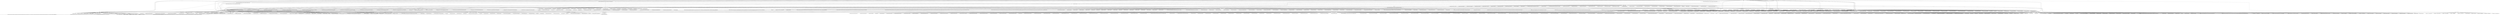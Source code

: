 digraph G {
	"www.google.com" -> "www.google.com/intl/ru/policies/terms"
	"www.google.com" -> "www.google.ru/history/optout?hl=ru"
	"www.google.com" -> "www.google.com/advanced_search?hl=ru&amp;authuser=0"
	"www.google.com" -> "www.google.com/intl/ru/ads"
	"www.google.com" -> "www.google.ru/intl/ru/services"
	"www.google.com" -> "www.google.com/intl/ru/about.html"
	"www.google.com" -> "www.google.com/setprefdomain?prefdom=RU&amp;prev=www.google.ru/&amp;sig=K_o-PTQWcFOWwo3TxoKnqlykklyPM%3D"
	"www.google.com" -> "www.google.com/intl/ru/policies/privacy"
	"www.google.com/intl/ru/policies/terms" -> "policies.google.com/terms?hl=ru"
	"www.google.com/intl/ru/policies/privacy" -> "policies.google.com/privacy?hl=ru"
	"www.google.com/setprefdomain?prefdom=RU&amp;prev=www.google.ru/&amp;sig=K_o-PTQWcFOWwo3TxoKnqlykklyPM%3D" -> "www.google.com/intl/ru/policies/terms"
	"www.google.com/setprefdomain?prefdom=RU&amp;prev=www.google.ru/&amp;sig=K_o-PTQWcFOWwo3TxoKnqlykklyPM%3D" -> "www.google.ru/history/optout?hl=ru"
	"www.google.com/setprefdomain?prefdom=RU&amp;prev=www.google.ru/&amp;sig=K_o-PTQWcFOWwo3TxoKnqlykklyPM%3D" -> "www.google.com/advanced_search?hl=ru&amp;authuser=0"
	"www.google.com/setprefdomain?prefdom=RU&amp;prev=www.google.ru/&amp;sig=K_o-PTQWcFOWwo3TxoKnqlykklyPM%3D" -> "www.google.com/intl/ru/ads"
	"www.google.com/setprefdomain?prefdom=RU&amp;prev=www.google.ru/&amp;sig=K_o-PTQWcFOWwo3TxoKnqlykklyPM%3D" -> "www.google.ru/intl/ru/services"
	"www.google.com/setprefdomain?prefdom=RU&amp;prev=www.google.ru/&amp;sig=K_o-PTQWcFOWwo3TxoKnqlykklyPM%3D" -> "www.google.com/intl/ru/about.html"
	"www.google.com/setprefdomain?prefdom=RU&amp;prev=www.google.ru/&amp;sig=K_o-PTQWcFOWwo3TxoKnqlykklyPM%3D" -> "www.google.com/setprefdomain?prefdom=RU&amp;prev=www.google.ru/&amp;sig=K_pNd9_dwrNtldE9CpR-iyj7XAZPg%3D"
	"www.google.com/setprefdomain?prefdom=RU&amp;prev=www.google.ru/&amp;sig=K_o-PTQWcFOWwo3TxoKnqlykklyPM%3D" -> "www.google.com/intl/ru/policies/privacy"
	"www.google.ru/intl/ru/services" -> "www.google.com//www.google.ru/intl/ru/policies/terms"
	"www.google.ru/intl/ru/services" -> "www.google.com../services"
	"www.google.ru/intl/ru/services" -> "ads.google.com/intl/ru/home/?subid=ru-ww-et-bizsol"
	"www.google.ru/intl/ru/services" -> "admanager.google.com/home"
	"www.google.ru/intl/ru/services" -> "blog.google/products/ads"
	"www.google.ru/intl/ru/services" -> "twitter.com/googleadsru"
	"www.google.ru/intl/ru/services" -> "www.youtube.com/channel/UCNhzbwhxgOOkytGrT8C1_KQ"
	"www.google.ru/intl/ru/services" -> "support.google.com/?hl=ru"
	"www.google.ru/intl/ru/services" -> "developers.google.com/?hl=ru"
	"www.google.ru/history/optout?hl=ru" -> "accounts.google.com/login?hl=ru"
	"www.google.ru/intl/ru/services" -> "www.google.ru/intl/ru/streetview/hire"
	"www.google.ru/intl/ru/services" -> "support.google.com/?hl=ru"
	"www.google.ru/intl/ru/services" -> "www.google.com//www.google.ru"
	"www.google.ru/intl/ru/services" -> "www.google.com//www.google.ru/intl/ru/policies/privacy"
	"www.google.com/advanced_search?hl=ru&amp;authuser=0" -> "www.google.com/preferences?hl=ru"
	"www.google.com/advanced_search?hl=ru&amp;authuser=0" -> "www.google.ru/history/optout?hl=ru"
	"www.google.com/advanced_search?hl=ru&amp;authuser=0" -> "www.google.com/?hl=ru"
	"www.google.com/advanced_search?hl=ru&amp;authuser=0" -> "support.google.com/websearch?p=adv_safesearch&amp;hl=ru"
	"www.google.com/advanced_search?hl=ru&amp;authuser=0" -> "support.google.com/websearch?p=adv_safesearch&amp;hl=ru"
	"www.google.com/advanced_search?hl=ru&amp;authuser=0" -> "support.google.com/websearch?p=ws_images_usagerights&amp;hl=ru"
	"www.google.com/advanced_search?hl=ru&amp;authuser=0" -> "support.google.com/websearch?p=adv_pages_similar&amp;hl=ru"
	"www.google.com/intl/ru/ads" -> "www.google.com"
	"www.google.com/advanced_search?hl=ru&amp;authuser=0" -> "support.google.com/websearch?p=adv_pages_visited&amp;hl=ru"
	"www.google.com/intl/ru/ads" -> "www.google.com../home"
	"www.google.com/advanced_search?hl=ru&amp;authuser=0" -> "support.google.com/websearch?p=adv_operators&amp;hl=ru"
	"www.google.com/intl/ru/ads" -> "www.google.com../home"
	"www.google.com/intl/ru/ads" -> "www.google.com../home/how-it-works"
	"www.google.com/intl/ru/ads" -> "www.google.com../home/pricing"
	"www.google.com/intl/ru/ads" -> "www.google.com../home/faq"
	"www.google.com/intl/ru/ads" -> "www.google.com../home/resources/advanced"
	"www.google.com/intl/ru/ads" -> "ads.google.com/nav/login?subid=ALL-en-et-g-aw-a-home-awhp_xin1_signin!o2"
	"www.google.com/intl/ru/ads" -> "ads.google.com/signup?subid=ALL-en-et-g-aw-a-home-awhp_xin1_top!o2"
	"www.google.com/intl/ru/ads" -> "www.google.com../home/how-it-works"
	"www.google.com/intl/ru/ads" -> "www.google.com../home/pricing"
	"www.google.com/intl/ru/ads" -> "www.google.com../home/faq"
	"www.google.com/intl/ru/ads" -> "www.google.com../home/resources/advanced"
	"www.google.com/intl/ru/ads" -> "ads.google.com/nav/login?subid=ALL-en-et-g-aw-a-home-awhp_xin1_signin!o2"
	"www.google.com/intl/ru/ads" -> "ads.google.com/signup?subid=ALL-en-et-g-aw-a-home-awhp_xin1_top!o2"
	"www.google.com/intl/ru/ads" -> "www.google.com../home/how-it-works"
	"www.google.com/intl/ru/ads" -> "ads.google.com/signup?subid=ALL-en-et-g-aw-a-home-awhp_xin1_end!o2"
	"www.google.com/intl/ru/policies/privacy" -> "policies.google.com/privacy?hl=ru"
	"www.google.com/intl/ru/policies/terms" -> "policies.google.com/terms?hl=ru"
	"www.google.com/intl/ru/about.html" -> "www.google.com/policies/terms"
	"www.google.com/intl/ru/about.html" -> "www.google.com."
	"www.google.com/intl/ru/about.html" -> "www.google.com."
	"www.google.com/intl/ru/about.html" -> "www.google.com."
	"www.google.com/intl/ru/about.html" -> "www.google.com./products"
	"www.google.com/intl/ru/about.html" -> "www.google.com./commitments"
	"www.google.com/intl/ru/about.html" -> "www.google.com./stories"
	"www.google.com/intl/ru/about.html" -> "www.google.comproducts"
	"www.google.com/intl/ru/about.html" -> "www.google.comstories"
	"www.google.com/intl/ru/about.html" -> "www.google.com/doodles"
	"www.google.com/intl/ru/about.html" -> "instagram.com/google"
	"www.google.com/intl/ru/about.html" -> "www.youtube.com/user/Google"
	"www.google.com/intl/ru/about.html" -> "twitter.com/google"
	"www.google.com/intl/ru/about.html" -> "www.facebook.com/Google"
	"www.google.com/intl/ru/about.html" -> "www.linkedin.com/company/google"
	"www.google.com/intl/ru/about.html" -> "www.google.com./contact-google"
	"policies.google.com/terms?hl=ru" -> "www.google.comterms?hl=ru"
	"policies.google.com/terms?hl=ru" -> "www.google.com/?hl=ru"
	"policies.google.com/terms?hl=ru" -> "www.google.com/?hl=ru"
	"policies.google.com/terms?hl=ru" -> "www.google.comterms/archive?hl=ru"
	"policies.google.com/terms?hl=ru" -> "www.gstatic.com/policies/terms/pdf/20200331/ba461e2f/google_terms_of_service_ru.pdf"
	"policies.google.com/terms?hl=ru" -> "about.google/intl/ru_RU/how-our-business-works"
	"policies.google.com/terms?hl=ru" -> "www.google.com/about/philosophy.html?hl=ru"
	"policies.google.com/terms?hl=ru" -> "www.google.comterms?hl=ru#toc-what-you-expect"
	"policies.google.com/terms?hl=ru" -> "www.google.comterms?hl=ru#toc-what-we-expect"
	"policies.google.com/terms?hl=ru" -> "www.google.comterms?hl=ru#toc-content"
	"policies.google.com/terms?hl=ru" -> "www.google.comterms?hl=ru#toc-problems"
	"policies.google.com/terms?hl=ru" -> "www.google.comprivacy?hl=ru"
	"policies.google.com/terms?hl=ru" -> "myaccount.google.com/?hl=ru"
	"policies.google.com/terms?hl=ru" -> "support.google.com/accounts/answer/1350409?hl=ru"
	"policies.google.com/terms?hl=ru" -> "www.google.comterms/service-specific?hl=ru"
	"policies.google.com/terms?hl=ru" -> "www.google.comterms?hl=ru#toc-intro"
	"policies.google.com/terms?hl=ru" -> "www.google.comterms?hl=ru#toc-relationship"
	"policies.google.com/terms?hl=ru" -> "www.google.comterms?hl=ru#toc-using"
	"policies.google.com/terms?hl=ru" -> "www.google.comterms?hl=ru#toc-content"
	"policies.google.com/terms?hl=ru" -> "www.google.comterms?hl=ru#toc-software"
	"policies.google.com/terms?hl=ru" -> "www.google.comterms?hl=ru#toc-problems"
	"policies.google.com/terms?hl=ru" -> "www.google.comterms?hl=ru#toc-about"
	"policies.google.com/terms?hl=ru" -> "about.google/intl/ru_RU/how-our-business-works"
	"policies.google.com/terms?hl=ru" -> "takeout.google.com/settings/takeout?hl=ru"
	"policies.google.com/terms?hl=ru" -> "www.google.comterms/service-specific?hl=ru"
	"policies.google.com/terms?hl=ru" -> "www.google.comprivacy?hl=ru"
	"policies.google.com/terms?hl=ru" -> "support.google.com/legal/topic/4558877?hl=ru"
	"policies.google.com/terms?hl=ru" -> "safety.google?hl=ru"
	"policies.google.com/terms?hl=ru" -> "www.google.com/?hl=ru"
	"policies.google.com/terms?hl=ru" -> "www.google.comterms/service-specific?hl=ru"
	"policies.google.com/terms?hl=ru" -> "google.com/contact?hl=ru"
	"policies.google.com/terms?hl=ru" -> "www.google.comterms?hl=ru#toc-problems"
	"policies.google.com/terms?hl=ru" -> "www.google.comterms?hl=ru#toc-service-related-comm"
	"policies.google.com/terms?hl=ru" -> "www.google.comterms?hl=ru#toc-purpose"
	"policies.google.com/terms?hl=ru" -> "adssettings.google.com?utm_source=ps-terms&amp;hl=ru"
	"policies.google.com/terms?hl=ru" -> "support.google.com/accounts/answer/1350409?hl=ru"
	"policies.google.com/terms?hl=ru" -> "support.google.com/accounts/answer/27441?hl=ru"
	"policies.google.com/terms?hl=ru" -> "myaccount.google.com/security-checkup?hl=ru"
	"policies.google.com/terms?hl=ru" -> "www.google.comprivacy?hl=ru"
	"policies.google.com/terms?hl=ru" -> "www.google.comterms?hl=ru#toc-permission"
	"policies.google.com/terms?hl=ru" -> "www.google.comterms?hl=ru#toc-removing"
	"policies.google.com/terms?hl=ru" -> "support.google.com/legal/answer/3110420?hl=ru"
	"policies.google.com/terms?hl=ru" -> "support.google.com/legal/topic/4558877?hl=ru"
	"policies.google.com/terms?hl=ru" -> "www.google.comterms/service-specific?hl=ru"
	"policies.google.com/terms?hl=ru" -> "www.google.com/permissions?hl=ru"
	"policies.google.com/terms?hl=ru" -> "www.google.comterms?hl=ru#toc-warranty"
	"policies.google.com/terms?hl=ru" -> "www.google.comterms/service-specific?hl=ru"
	"policies.google.com/terms?hl=ru" -> "www.google.comterms/service-specific?hl=ru"
	"policies.google.com/terms?hl=ru" -> "www.google.comterms/service-specific?hl=ru"
	"policies.google.com/terms?hl=ru" -> "www.google.comterms/service-specific?hl=ru"
	"policies.google.com/terms?hl=ru" -> "www.google.comterms/service-specific?hl=ru"
	"policies.google.com/terms?hl=ru" -> "support.google.com/accounts/answer/40695?hl=ru"
	"policies.google.com/terms?hl=ru" -> "www.google.com/tools/feedback?hl=ru"
	"policies.google.com/terms?hl=ru" -> "www.google.com/contact?hl=ru"
	"policies.google.com/terms?hl=ru" -> "www.google.comterms/service-specific?hl=ru"
	"policies.google.com/terms?hl=ru" -> "www.google.comterms/service-specific?hl=ru"
	"policies.google.com/terms?hl=ru" -> "www.google.comterms/service-specific?hl=ru"
	"policies.google.com/terms?hl=ru" -> "www.google.comterms/service-specific?hl=ru"
	"policies.google.com/terms?hl=ru" -> "www.google.comterms/service-specific?hl=ru"
	"policies.google.com/terms?hl=ru" -> "accounts.google.com/ServiceLogin?hl=ru&amp;continue=policies.google.com/terms?hl%3Dru"
	"policies.google.com/terms?hl=ru" -> "www.google.comterms/service-specific?hl=ru"
	"policies.google.com/terms?hl=ru" -> "www.google.com"
	"policies.google.com/terms?hl=ru" -> "about.google"
	"policies.google.com/terms?hl=ru" -> "www.google.comprivacy?hl=ru"
	"www.google.com/intl/ru/about.html" -> "abc.xyz/investor"
	"www.google.com/intl/ru/about.html" -> "careers.google.com"
	"www.google.com/intl/ru/about.html" -> "www.google.com./locations"
	"www.google.com/intl/ru/about.html" -> "www.blog.google"
	"www.google.com/intl/ru/about.html" -> "www.thinkwithgoogle.com/intl/ru-ru"
	"www.google.com/intl/ru/about.html" -> "www.blog.google/press"
	"www.google.com/intl/ru/about.html" -> "www.blog.google/press"
	"www.google.com/intl/ru/about.html" -> "www.google.com/permissions"
	"ads.google.com/intl/ru/home/?subid=ru-ww-et-bizsol" -> "www.google.com"
	"ads.google.com/intl/ru/home/?subid=ru-ww-et-bizsol" -> "www.google.com../home"
	"ads.google.com/intl/ru/home/?subid=ru-ww-et-bizsol" -> "www.google.com../home"
	"ads.google.com/intl/ru/home/?subid=ru-ww-et-bizsol" -> "www.google.com../home/how-it-works"
	"ads.google.com/intl/ru/home/?subid=ru-ww-et-bizsol" -> "www.google.com../home/pricing"
	"ads.google.com/intl/ru/home/?subid=ru-ww-et-bizsol" -> "www.google.com../home/faq"
	"ads.google.com/intl/ru/home/?subid=ru-ww-et-bizsol" -> "www.google.com../home/resources/advanced"
	"ads.google.com/intl/ru/home/?subid=ru-ww-et-bizsol" -> "ads.google.com/nav/login?subid=ALL-en-et-g-aw-a-home-awhp_xin1_signin!o2"
	"ads.google.com/intl/ru/home/?subid=ru-ww-et-bizsol" -> "ads.google.com/signup?subid=ALL-en-et-g-aw-a-home-awhp_xin1_top!o2"
	"ads.google.com/intl/ru/home/?subid=ru-ww-et-bizsol" -> "www.google.com../home/how-it-works"
	"ads.google.com/intl/ru/home/?subid=ru-ww-et-bizsol" -> "www.google.com../home/pricing"
	"ads.google.com/intl/ru/home/?subid=ru-ww-et-bizsol" -> "www.google.com../home/faq"
	"ads.google.com/intl/ru/home/?subid=ru-ww-et-bizsol" -> "www.google.com../home/resources/advanced"
	"ads.google.com/intl/ru/home/?subid=ru-ww-et-bizsol" -> "ads.google.com/nav/login?subid=ALL-en-et-g-aw-a-home-awhp_xin1_signin!o2"
	"ads.google.com/intl/ru/home/?subid=ru-ww-et-bizsol" -> "ads.google.com/signup?subid=ALL-en-et-g-aw-a-home-awhp_xin1_top!o2"
	"ads.google.com/intl/ru/home/?subid=ru-ww-et-bizsol" -> "www.google.com../home/how-it-works"
	"ads.google.com/intl/ru/home/?subid=ru-ww-et-bizsol" -> "ads.google.com/signup?subid=ALL-en-et-g-aw-a-home-awhp_xin1_end!o2"
	"www.google.com/setprefdomain?prefdom=RU&amp;prev=www.google.ru/&amp;sig=K_pNd9_dwrNtldE9CpR-iyj7XAZPg%3D" -> "www.google.com/intl/ru/policies/terms"
	"www.google.com/setprefdomain?prefdom=RU&amp;prev=www.google.ru/&amp;sig=K_pNd9_dwrNtldE9CpR-iyj7XAZPg%3D" -> "www.google.ru/history/optout?hl=ru"
	"www.google.com/setprefdomain?prefdom=RU&amp;prev=www.google.ru/&amp;sig=K_pNd9_dwrNtldE9CpR-iyj7XAZPg%3D" -> "www.google.com/advanced_search?hl=ru&amp;authuser=0"
	"www.google.com/setprefdomain?prefdom=RU&amp;prev=www.google.ru/&amp;sig=K_pNd9_dwrNtldE9CpR-iyj7XAZPg%3D" -> "www.google.com/intl/ru/ads"
	"www.google.com/setprefdomain?prefdom=RU&amp;prev=www.google.ru/&amp;sig=K_pNd9_dwrNtldE9CpR-iyj7XAZPg%3D" -> "www.google.ru/intl/ru/services"
	"www.google.com/setprefdomain?prefdom=RU&amp;prev=www.google.ru/&amp;sig=K_pNd9_dwrNtldE9CpR-iyj7XAZPg%3D" -> "www.google.com/intl/ru/about.html"
	"www.google.com/setprefdomain?prefdom=RU&amp;prev=www.google.ru/&amp;sig=K_pNd9_dwrNtldE9CpR-iyj7XAZPg%3D" -> "www.google.com/setprefdomain?prefdom=RU&amp;prev=www.google.ru/&amp;sig=K_ccz7aRfNqXWlpVmCfYTWOrh6h5g%3D"
	"www.google.com/setprefdomain?prefdom=RU&amp;prev=www.google.ru/&amp;sig=K_pNd9_dwrNtldE9CpR-iyj7XAZPg%3D" -> "www.google.com/intl/ru/policies/privacy"
	"www.google.com/intl/ru/about.html" -> "www.google.com/about/appsecurity"
	"www.google.com/intl/ru/about.html" -> "www.google.com/about/software-principles.html"
	"www.google.com/intl/ru/about.html" -> "www.google.com/about/unwanted-software-policy.html"
	"www.google.com/advanced_search?hl=ru&amp;authuser=0" -> "www.google.com/preferences?hl=ru"
	"www.google.com/advanced_search?hl=ru&amp;authuser=0" -> "www.google.ru/history/optout?hl=ru"
	"www.google.com/advanced_search?hl=ru&amp;authuser=0" -> "www.google.com/?hl=ru"
	"www.google.com/advanced_search?hl=ru&amp;authuser=0" -> "support.google.com/websearch?p=adv_safesearch&amp;hl=ru"
	"www.google.com/advanced_search?hl=ru&amp;authuser=0" -> "support.google.com/websearch?p=adv_safesearch&amp;hl=ru"
	"www.google.com/advanced_search?hl=ru&amp;authuser=0" -> "support.google.com/websearch?p=ws_images_usagerights&amp;hl=ru"
	"www.google.com/advanced_search?hl=ru&amp;authuser=0" -> "support.google.com/websearch?p=adv_pages_similar&amp;hl=ru"
	"www.google.com/advanced_search?hl=ru&amp;authuser=0" -> "support.google.com/websearch?p=adv_pages_visited&amp;hl=ru"
	"www.google.com/advanced_search?hl=ru&amp;authuser=0" -> "support.google.com/websearch?p=adv_operators&amp;hl=ru"
	"www.google.com/?hl=ru" -> "www.google.com/intl/ru/policies/terms"
	"www.google.com/?hl=ru" -> "www.google.ru/history/optout?hl=ru"
	"www.google.com/?hl=ru" -> "www.google.com/advanced_search?hl=ru&amp;authuser=0"
	"www.google.com/?hl=ru" -> "www.google.com/intl/ru/ads"
	"www.google.com/?hl=ru" -> "www.google.ru/intl/ru/services"
	"www.google.com/?hl=ru" -> "www.google.com/intl/ru/about.html"
	"www.google.com/?hl=ru" -> "www.google.com/setprefdomain?prefdom=RU&amp;prev=www.google.ru/&amp;sig=K_E2xv5xPqJHTFp5DZMOOgR5WhDdY%3D"
	"www.google.com/?hl=ru" -> "www.google.com/intl/ru/policies/privacy"
	"www.google.com/intl/ru/about.html" -> "www.google.com/about/responsible-supply-chain"
	"www.google.com/intl/ru/about.html" -> "www.google.com./extended-workforce"
	"www.google.com/intl/ru/about.html" -> "abc.xyz/investor/conflictminerals"
	"www.google.com" -> "www.google.com/intl/ru/policies/terms"
	"www.google.com" -> "www.google.ru/history/optout?hl=ru"
	"www.google.com" -> "www.google.com/advanced_search?hl=ru&amp;authuser=0"
	"www.google.com" -> "www.google.com/intl/ru/ads"
	"www.google.com" -> "www.google.ru/intl/ru/services"
	"www.google.com" -> "www.google.com/intl/ru/about.html"
	"www.google.com" -> "www.google.com/setprefdomain?prefdom=RU&amp;prev=www.google.ru/&amp;sig=K_CjylWTQWIwrwxX5QEh2zzVSf-9w%3D"
	"www.google.com" -> "www.google.com/intl/ru/policies/privacy"
	"www.google.com/intl/ru/about.html" -> "www.google.com./community-guidelines"
	"www.google.com/intl/ru/about.html" -> "www.google.com./how-our-business-works"
	"www.google.com/intl/ru/about.html" -> "www.google.com."
	"www.google.com/intl/ru/about.html" -> "support.google.com?hl=ru"
	"www.google.ru/intl/ru/streetview/hire" -> "www.google.com"
	"www.google.ru/intl/ru/streetview/hire" -> "www.google.com../../../streetview"
	"www.google.ru/intl/ru/streetview/hire" -> "www.google.com../../../streetview/explore"
	"www.google.ru/intl/ru/streetview/hire" -> "www.google.com../../../streetview/business"
	"www.google.ru/intl/ru/streetview/hire" -> "www.google.com../../../streetview/business"
	"www.google.ru/intl/ru/streetview/hire" -> "www.google.com../../../streetview/business/trusted"
	"www.google.ru/intl/ru/streetview/hire" -> "www.google.com../../../streetview/contacts-tools"
	"www.google.ru/intl/ru/streetview/hire" -> "www.google.com../../../streetview/success-stories"
	"www.google.ru/intl/ru/streetview/hire" -> "www.google.com../../../streetview/case-studies"
	"www.google.ru/intl/ru/streetview/hire" -> "www.google.com../../../streetview/policy"
	"www.google.ru/intl/ru/streetview/hire" -> "www.google.com../../../streetview/policy"
	"www.google.ru/intl/ru/streetview/hire" -> "www.google.com../../../streetview/policy/trusted"
	"www.google.ru/intl/ru/streetview/hire" -> "www.google.com../../../streetview"
	"www.google.ru/intl/ru/streetview/hire" -> "www.google.com../../../streetview/explore"
	"www.google.ru/intl/ru/streetview/hire" -> "www.google.com../../../streetview/business"
	"www.google.ru/intl/ru/streetview/hire" -> "www.google.com../../../streetview/business"
	"www.google.ru/intl/ru/streetview/hire" -> "www.google.com../../../streetview/business/trusted"
	"www.google.ru/intl/ru/streetview/hire" -> "www.google.com../../../streetview/contacts-tools"
	"www.google.ru/intl/ru/streetview/hire" -> "www.google.com../../../streetview/success-stories"
	"www.google.ru/intl/ru/streetview/hire" -> "www.google.com../../../streetview/case-studies"
	"www.google.ru/intl/ru/streetview/hire" -> "www.google.com../../../streetview/policy"
	"www.google.ru/intl/ru/streetview/hire" -> "www.google.com../../../streetview/policy"
	"www.google.ru/intl/ru/streetview/hire" -> "www.google.com../../../streetview/policy/trusted"
	"www.google.ru/intl/ru/streetview/hire" -> "www.google.com{[item.website]}"
	"www.google.com/intl/ru/about.html" -> "www.google.com/policies/privacy"
	"www.google.ru/history/optout?hl=ru" -> "accounts.google.com/login?hl=ru"
	"policies.google.com/privacy?hl=ru" -> "www.google.comterms?hl=ru"
	"policies.google.com/privacy?hl=ru" -> "www.google.com/?hl=ru"
	"policies.google.com/privacy?hl=ru" -> "www.google.com/?hl=ru"
	"policies.google.com/privacy?hl=ru" -> "myaccount.google.com/privacycheckup?utm_source=pp&amp;utm_medium=Promo-in-product&amp;utm_campaign=pp_intro&amp;hl=ru"
	"policies.google.com/privacy?hl=ru" -> "www.google.comprivacy/archive?hl=ru"
	"policies.google.com/privacy?hl=ru" -> "www.gstatic.com/policies/privacy/pdf/20210204/3jla0xz1/google_privacy_policy_ru.pdf"
	"policies.google.com/privacy?hl=ru" -> "www.google.comprivacy?hl=ru#intro"
	"policies.google.com/privacy?hl=ru" -> "www.google.comprivacy?hl=ru#infocollect"
	"policies.google.com/privacy?hl=ru" -> "www.google.comprivacy?hl=ru#whycollect"
	"policies.google.com/privacy?hl=ru" -> "www.google.comprivacy?hl=ru#infochoices"
	"policies.google.com/privacy?hl=ru" -> "www.google.comprivacy?hl=ru#infosharing"
	"policies.google.com/privacy?hl=ru" -> "www.google.comprivacy?hl=ru#infosecurity"
	"policies.google.com/privacy?hl=ru" -> "www.google.comprivacy?hl=ru#infodelete"
	"policies.google.com/privacy?hl=ru" -> "www.google.comprivacy?hl=ru#inforetaining"
	"policies.google.com/privacy?hl=ru" -> "www.google.comprivacy?hl=ru#enforcement"
	"policies.google.com/privacy?hl=ru" -> "www.google.comprivacy?hl=ru#about"
	"policies.google.com/privacy?hl=ru" -> "www.google.comprivacy?hl=ru#products"
	"policies.google.com/privacy?hl=ru" -> "www.google.comprivacy/key-terms?hl=ru#key-terms"
	"policies.google.com/privacy?hl=ru" -> "support.google.com/policies?p=privpol_privts&amp;hl=ru"
	"policies.google.com/privacy?hl=ru" -> "myaccount.google.com/?utm_source=pp&amp;hl=ru"
	"policies.google.com/privacy?hl=ru" -> "support.google.com/accounts?p=privpol_location&amp;hl=ru"
	"policies.google.com/privacy?hl=ru" -> "support.google.com/accounts?p=privpol_lochistory&amp;hl=ru"
	"policies.google.com/privacy?hl=ru" -> "myaccount.google.com/security-checkup?utm_source=pp&amp;hl=ru"
	"policies.google.com/privacy?hl=ru" -> "adssettings.google.com/?utm_source=pp&amp;hl=ru"
	"policies.google.com/privacy?hl=ru" -> "myaccount.google.com/privacycheckup?utm_source=pp&amp;utm_medium=Promo-in-product&amp;utm_campaign=pp_body&amp;hl=ru"
	"policies.google.com/privacy?hl=ru" -> "www.google.comtechnologies/product-privacy?hl=ru"
	"policies.google.com/privacy?hl=ru" -> "myaccount.google.com/privacycheckup?utm_source=pp&amp;utm_medium=Promo-in-product&amp;utm_campaign=pp_body&amp;hl=ru"
	"policies.google.com/privacy?hl=ru" -> "myaccount.google.com/?hl=ru"
	"policies.google.com/privacy?hl=ru" -> "myaccount.google.com/activitycontrols?utm_source=pp&amp;hl=ru"
	"policies.google.com/privacy?hl=ru" -> "adssettings.google.com/?utm_source=pp&amp;hl=ru"
	"policies.google.com/privacy?hl=ru" -> "myaccount.google.com/profile?utm_source=pp&amp;hl=ru"
	"policies.google.com/privacy?hl=ru" -> "myaccount.google.com/shared-endorsements?utm_source=pp&amp;hl=ru"
	"policies.google.com/privacy?hl=ru" -> "myactivity.google.com/myactivity?utm_source=pp&amp;hl=ru"
	"policies.google.com/privacy?hl=ru" -> "myaccount.google.com/dashboard?utm_source=pp&amp;hl=ru"
	"policies.google.com/privacy?hl=ru" -> "myaccount.google.com/personal-info?utm_source=pp&amp;hl=ru"
	"policies.google.com/privacy?hl=ru" -> "www.google.com/history/optout?utm_source=pp&amp;hl=ru"
	"policies.google.com/privacy?hl=ru" -> "www.youtube.com/feed/history/search_history?utm_source=pp&amp;hl=ru"
	"policies.google.com/privacy?hl=ru" -> "www.youtube.com/feed/history?utm_source=pp&amp;hl=ru"
	"policies.google.com/privacy?hl=ru" -> "adssettings.google.com/?utm_source=pp&amp;hl=ru"
	"policies.google.com/privacy?hl=ru" -> "takeout.google.com/?utm_source=pp&amp;hl=ru"
	"policies.google.com/privacy?hl=ru" -> "support.google.com/legal?p=privpol_remove&amp;hl=ru"
	"policies.google.com/privacy?hl=ru" -> "myactivity.google.com/?utm_source=pp&amp;hl=ru"
	"policies.google.com/privacy?hl=ru" -> "myaccount.google.com/deleteservices?utm_source=pp&amp;hl=ru"
	"policies.google.com/privacy?hl=ru" -> "myaccount.google.com/deleteaccount?utm_source=pp&amp;hl=ru"
	"policies.google.com/privacy?hl=ru" -> "myaccount.google.com/delete-services-or-account?utm_source=pp&amp;hl=ru"
	"policies.google.com/privacy?hl=ru" -> "myaccount.google.com/inactive?utm_source=pp&amp;hl=ru"
	"policies.google.com/privacy?hl=ru" -> "support.google.com/websearch?p=privpol_locserp&amp;hl=ru"
	"policies.google.com/privacy?hl=ru" -> "support.google.com/accounts?p=privpol_endorse&amp;hl=ru"
	"policies.google.com/privacy?hl=ru" -> "support.google.com/googlehome?p=privpol_homedata&amp;hl=ru"
	"policies.google.com/privacy?hl=ru" -> "support.google.com/a?p=privpol_admin&amp;hl=ru"
	"policies.google.com/privacy?hl=ru" -> "transparencyreport.google.com/user-data/overview?hl=ru"
	"policies.google.com/privacy?hl=ru" -> "safebrowsing.google.com/?utm_source=pp&amp;hl=ru"
	"policies.google.com/privacy?hl=ru" -> "www.google.com/landing/2step/?utm_source=pp&amp;hl=ru"
	"policies.google.com/privacy?hl=ru" -> "takeout.google.com/?utm_source=pp&amp;hl=ru"
	"policies.google.com/privacy?hl=ru" -> "myactivity.google.com/?utm_source=pp&amp;hl=ru"
	"policies.google.com/privacy?hl=ru" -> "myaccount.google.com/deleteservices?utm_source=pp&amp;hl=ru"
	"policies.google.com/privacy?hl=ru" -> "myaccount.google.com/deleteaccount?utm_source=pp&amp;hl=ru"
	"policies.google.com/privacy?hl=ru" -> "myaccount.google.com/delete-services-or-account?utm_source=pp&amp;hl=ru"
	"policies.google.com/privacy?hl=ru" -> "myactivity.google.com/myactivity?hl=ru"
	"policies.google.com/privacy?hl=ru" -> "support.google.com/accounts/answer/465?authuser=0&amp;hl=ru#auto-delete"
	"policies.google.com/privacy?hl=ru" -> "www.google.comtechnologies/ads?hl=ru"
	"policies.google.com/privacy?hl=ru" -> "www.google.comtechnologies/retention?hl=ru"
	"policies.google.com/privacy?hl=ru" -> "www.google.comprivacy/frameworks?hl=ru"
	"policies.google.com/privacy?hl=ru" -> "www.google.comprivacy/archive?hl=ru"
	"policies.google.com/privacy?hl=ru" -> "www.google.com/chrome/intl/ru/privacy.html"
	"policies.google.com/privacy?hl=ru" -> "payments.google.com/legaldocument?family=0.privacynotice&hl=ru"
	"policies.google.com/privacy?hl=ru" -> "fiber.google.com/legal/privacy.html"
	"policies.google.com/privacy?hl=ru" -> "fi.google.com/about/tos/#project-fi-privacy-notice"
	"policies.google.com/privacy?hl=ru" -> "www.google.com/work/apps/terms/education_privacy.html"
	"policies.google.com/privacy?hl=ru" -> "readalong.google/intl/ru_RU/privacy"
	"policies.google.com/privacy?hl=ru" -> "kids.youtube.com/privacynotice"
	"policies.google.com/privacy?hl=ru" -> "families.google.com/familylink/privacy/child-policy"
	"policies.google.com/privacy?hl=ru" -> "assistant.google.com/privacy-notice-childrens-features/?hl=ru"
	"policies.google.com/privacy?hl=ru" -> "cloud.google.com/terms/cloud-privacy-notice?hl=ru"
	"policies.google.com/privacy?hl=ru" -> "myaccount.google.com/?hl=ru"
	"policies.google.com/privacy?hl=ru" -> "myaccount.google.com/privacycheckup?utm_source=pp&amp;utm_medium=Promo-in-product&amp;utm_campaign=pp_body&amp;hl=ru"
	"policies.google.com/privacy?hl=ru" -> "www.google.com/intl/ru/safetycenter"
	"policies.google.com/privacy?hl=ru" -> "www.google.com?hl=ru"
	"policies.google.com/privacy?hl=ru" -> "www.google.comtechnologies?hl=ru"
	"policies.google.com/privacy?hl=ru" -> "www.google.comtechnologies/cookies?hl=ru"
	"policies.google.com/privacy?hl=ru" -> "www.google.comtechnologies/ads?hl=ru"
	"policies.google.com/privacy?hl=ru" -> "www.google.comtechnologies/pattern-recognition?hl=ru"
	"policies.google.com/privacy?hl=ru" -> "www.google.comtechnologies/partner-sites?hl=ru"
	"policies.google.com/privacy?hl=ru" -> "myaccount.google.com/?hl=ru"
	"policies.google.com/privacy?hl=ru" -> "privacy.google.com/businesses/affiliates?hl=ru"
	"policies.google.com/privacy?hl=ru" -> "www.google.comtechnologies/cookies?hl=ru"
	"policies.google.com/privacy?hl=ru" -> "www.google.comtechnologies/ads?hl=ru"
	"policies.google.com/privacy?hl=ru" -> "www.google.comtechnologies/cookies?hl=ru"
	"policies.google.com/privacy?hl=ru" -> "www.google.comtechnologies/partner-sites?hl=ru"
	"policies.google.com/privacy?hl=ru" -> "support.google.com/mail?p=privpol_signinactivity&amp;hl=ru"
	"policies.google.com/privacy?hl=ru" -> "support.google.com/photos?p=privpol_manage&amp;hl=ru"
	"policies.google.com/privacy?hl=ru" -> "myaccount.google.com/?hl=ru"
	"policies.google.com/privacy?hl=ru" -> "www.google.comtechnologies/partner-sites?hl=ru"
	"policies.google.com/privacy?hl=ru" -> "support.google.com/adwordspolicy?p=privpol_p13nad&amp;hl=ru"
	"policies.google.com/privacy?hl=ru" -> "transparencyreport.google.com/user-data/overview?hl=ru"
	"policies.google.com/privacy?hl=ru" -> "support.google.com/trends?p=privpol_about&amp;hl=ru"
	"policies.google.com/privacy?hl=ru" -> "support.google.com/accounts?p=privpol_whyad&amp;hl=ru"
	"policies.google.com/privacy?hl=ru" -> "www.google.comtechnologies/cookies?hl=ru#types-of-cookies"
	"policies.google.com/privacy?hl=ru" -> "support.google.com/websearch?p=privpol_privresults&amp;hl=ru"
	"policies.google.com/privacy?hl=ru" -> "support.google.com/accounts?p=autocontacts&amp;hl=ru"
	"policies.google.com/privacy?hl=ru" -> "support.google.com/websearch?p=privpol_feed&amp;hl=ru"
	"policies.google.com/privacy?hl=ru" -> "support.google.com/googlehome?p=privpol_actions&amp;hl=ru"
	"policies.google.com/privacy?hl=ru" -> "contacts.google.com?hl=ru"
	"policies.google.com/privacy?hl=ru" -> "support.google.com/accounts?p=privpol_controlads&amp;hl=ru"
	"policies.google.com/privacy?hl=ru" -> "support.google.com/accounts?p=privpol_phone&amp;hl=ru"
	"policies.google.com/privacy?hl=ru" -> "support.google.com/blogger?p=privpol_blog&amp;hl=ru"
	"policies.google.com/privacy?hl=ru" -> "support.google.com/sites?p=privpol_delete&amp;hl=ru"
	"policies.google.com/privacy?hl=ru" -> "support.google.com/googleplay?p=privpol_review&amp;hl=ru"
	"policies.google.com/privacy?hl=ru" -> "www.google.comprivacy/google-partners?hl=ru"
	"policies.google.com/privacy?hl=ru" -> "support.google.com/accounts?p=privpol_agereq&amp;hl=ru"
	"policies.google.com/privacy?hl=ru" -> "support.google.com/accounts?p=privpol_whyad&amp;hl=ru"
	"policies.google.com/privacy?hl=ru" -> "support.google.com/accounts?p=privpol_whyad&amp;hl=ru"
	"policies.google.com/privacy?hl=ru" -> "support.google.com/websearch?p=privpol_searchactivity&amp;hl=ru"
	"policies.google.com/privacy?hl=ru" -> "support.google.com/websearch?p=privpol_incognito&amp;hl=ru"
	"policies.google.com/privacy?hl=ru" -> "www.google.com/history/optout?utm_source=pp&amp;hl=ru"
	"policies.google.com/privacy?hl=ru" -> "support.google.com/accounts?p=privpol_androidloc&amp;hl=ru"
	"policies.google.com/privacy?hl=ru" -> "www.google.com/about/datacenters/inside/locations?hl=ru"
	"policies.google.com/privacy?hl=ru" -> "support.google.com/chrome?p=privpol_chrsync&amp;hl=ru"
	"policies.google.com/privacy?hl=ru" -> "support.google.com/analytics?p=privpol_data&amp;hl=ru"
	"policies.google.com/privacy?hl=ru" -> "www.google.com"
	"policies.google.com/privacy?hl=ru" -> "about.google"
	"policies.google.com/privacy?hl=ru" -> "www.google.comprivacy?hl=ru"
	"www.google.com/intl/ru/about.html" -> "www.google.com/policies/terms"
	"www.google.com/intl/ru/about.html" -> "www.google.com."
	"www.google.com/intl/ru/about.html" -> "www.google.com."
	"www.google.com/intl/ru/about.html" -> "www.google.com."
	"www.google.com/intl/ru/about.html" -> "www.google.com./products"
	"www.google.com/intl/ru/about.html" -> "www.google.com./commitments"
	"www.google.com/intl/ru/about.html" -> "www.google.com./stories"
	"www.google.com/intl/ru/about.html" -> "www.google.comproducts"
	"www.google.com/intl/ru/about.html" -> "www.google.comstories"
	"www.google.com/intl/ru/about.html" -> "www.google.com/doodles"
	"www.google.com/intl/ru/about.html" -> "instagram.com/google"
	"www.google.com/intl/ru/about.html" -> "www.youtube.com/user/Google"
	"www.google.com/intl/ru/about.html" -> "twitter.com/google"
	"www.google.com/intl/ru/about.html" -> "www.facebook.com/Google"
	"www.google.com/intl/ru/about.html" -> "www.linkedin.com/company/google"
	"www.google.com/intl/ru/about.html" -> "www.google.com./contact-google"
	"www.google.com/intl/ru/about.html" -> "abc.xyz/investor"
	"www.google.com/intl/ru/about.html" -> "careers.google.com"
	"www.google.com/intl/ru/about.html" -> "www.google.com./locations"
	"www.google.com/intl/ru/about.html" -> "www.blog.google"
	"www.google.com/intl/ru/about.html" -> "www.thinkwithgoogle.com/intl/ru-ru"
	"www.google.com/intl/ru/about.html" -> "www.blog.google/press"
	"www.google.com/intl/ru/about.html" -> "www.blog.google/press"
	"www.google.com/intl/ru/about.html" -> "www.google.com/permissions"
	"www.google.com/intl/ru/about.html" -> "www.google.com/about/appsecurity"
	"www.google.com/intl/ru/about.html" -> "www.google.com/about/software-principles.html"
	"www.google.com/intl/ru/about.html" -> "www.google.com/about/unwanted-software-policy.html"
	"www.google.com/intl/ru/about.html" -> "www.google.com/about/responsible-supply-chain"
	"www.google.com/intl/ru/about.html" -> "www.google.com./extended-workforce"
	"www.google.com/intl/ru/about.html" -> "abc.xyz/investor/conflictminerals"
	"www.google.com/intl/ru/about.html" -> "www.google.com./community-guidelines"
	"www.google.com/intl/ru/about.html" -> "www.google.com./how-our-business-works"
	"www.google.com/intl/ru/about.html" -> "www.google.com."
	"www.google.com/intl/ru/about.html" -> "support.google.com?hl=ru"
	"www.google.com/intl/ru/about.html" -> "www.google.com/policies/privacy"
	"www.google.com/policies/terms" -> "policies.google.com/terms"
	"www.google.com." -> "www.google.com/intl/ru/policies/terms"
	"www.google.com." -> "www.google.ru/history/optout?hl=ru"
	"www.google.com." -> "www.google.com/advanced_search?hl=ru&amp;authuser=0"
	"www.google.com." -> "www.google.com/intl/ru/ads"
	"www.google.com." -> "www.google.ru/intl/ru/services"
	"www.google.com." -> "www.google.com/intl/ru/about.html"
	"www.google.com." -> "www.google.com/setprefdomain?prefdom=RU&amp;prev=www.google.ru/&amp;sig=K_Gvhny_ReLyurXhJ1YT9IgMnbMvc%3D"
	"www.google.com." -> "www.google.com/intl/ru/policies/privacy"
	"accounts.google.com/login?hl=ru" -> "www.google.com/support/accounts?hl=ru"
	"accounts.google.com/login?hl=ru" -> "accounts.google.com/AccountChooser?hl=ru"
	"accounts.google.com/login?hl=ru" -> "www.google.com/intl/ru/about"
	"accounts.google.com/login?hl=ru" -> "accounts.google.com/TOS?loc=RU&hl=ru&privacy=true"
	"accounts.google.com/login?hl=ru" -> "accounts.google.com/TOS?loc=RU&hl=ru"
	"www.google.ru/intl/ru/services" -> "www.google.com//www.google.ru/intl/ru/policies/terms"
	"www.google.ru/intl/ru/services" -> "www.google.com../services"
	"www.google.ru/intl/ru/services" -> "ads.google.com/intl/ru/home/?subid=ru-ww-et-bizsol"
	"www.google.ru/intl/ru/services" -> "admanager.google.com/home"
	"www.google.ru/intl/ru/services" -> "blog.google/products/ads"
	"www.google.ru/intl/ru/services" -> "twitter.com/googleadsru"
	"www.google.ru/intl/ru/services" -> "www.youtube.com/channel/UCNhzbwhxgOOkytGrT8C1_KQ"
	"www.google.ru/intl/ru/services" -> "support.google.com/?hl=ru"
	"www.google.ru/intl/ru/services" -> "developers.google.com/?hl=ru"
	"www.google.ru/intl/ru/services" -> "www.google.ru/intl/ru/streetview/hire"
	"www.google.ru/intl/ru/services" -> "support.google.com/?hl=ru"
	"www.google.ru/intl/ru/services" -> "www.google.com//www.google.ru"
	"www.google.ru/intl/ru/services" -> "www.google.com//www.google.ru/intl/ru/policies/privacy"
	"www.google.com/intl/ru/ads" -> "www.google.com"
	"www.google.com/intl/ru/ads" -> "www.google.com../home"
	"www.google.com/intl/ru/ads" -> "www.google.com../home"
	"www.google.com/intl/ru/ads" -> "www.google.com../home/how-it-works"
	"www.google.com/intl/ru/ads" -> "www.google.com../home/pricing"
	"www.google.com/intl/ru/ads" -> "www.google.com../home/faq"
	"www.google.com/intl/ru/ads" -> "www.google.com../home/resources/advanced"
	"www.google.com/intl/ru/ads" -> "ads.google.com/nav/login?subid=ALL-en-et-g-aw-a-home-awhp_xin1_signin!o2"
	"www.google.com/intl/ru/ads" -> "ads.google.com/signup?subid=ALL-en-et-g-aw-a-home-awhp_xin1_top!o2"
	"www.google.com/intl/ru/ads" -> "www.google.com../home/how-it-works"
	"www.google.com/intl/ru/ads" -> "www.google.com../home/pricing"
	"www.google.com/intl/ru/ads" -> "www.google.com../home/faq"
	"www.google.com/intl/ru/ads" -> "www.google.com../home/resources/advanced"
	"www.google.com/intl/ru/ads" -> "ads.google.com/nav/login?subid=ALL-en-et-g-aw-a-home-awhp_xin1_signin!o2"
	"www.google.com/intl/ru/ads" -> "ads.google.com/signup?subid=ALL-en-et-g-aw-a-home-awhp_xin1_top!o2"
	"www.google.com/intl/ru/ads" -> "www.google.com../home/how-it-works"
	"www.google.com/intl/ru/ads" -> "ads.google.com/signup?subid=ALL-en-et-g-aw-a-home-awhp_xin1_end!o2"
	"admanager.google.com/home" -> "www.google.com"
	"www.google.com." -> "www.google.com/intl/ru/policies/terms"
	"www.google.com." -> "www.google.ru/history/optout?hl=ru"
	"www.google.com." -> "www.google.com/advanced_search?hl=ru&amp;authuser=0"
	"www.google.com." -> "www.google.com/intl/ru/ads"
	"www.google.com." -> "www.google.ru/intl/ru/services"
	"www.google.com." -> "www.google.com/intl/ru/about.html"
	"www.google.com." -> "www.google.com/setprefdomain?prefdom=RU&amp;prev=www.google.ru/&amp;sig=K_HQK_jYYTXsz9lHUeosp2DoZds3c%3D"
	"www.google.com." -> "www.google.com/intl/ru/policies/privacy"
	"www.google.com." -> "www.google.com/intl/ru/policies/terms"
	"www.google.com." -> "www.google.ru/history/optout?hl=ru"
	"www.google.com." -> "www.google.com/advanced_search?hl=ru&amp;authuser=0"
	"www.google.com." -> "www.google.com/intl/ru/ads"
	"www.google.com." -> "www.google.ru/intl/ru/services"
	"www.google.com." -> "www.google.com/intl/ru/about.html"
	"www.google.com." -> "www.google.com/setprefdomain?prefdom=RU&amp;prev=www.google.ru/&amp;sig=K_Fv2PHFhA8RhNR0khZYbVIU8aH7A%3D"
	"www.google.com." -> "www.google.com/intl/ru/policies/privacy"
	"www.google.com/preferences?hl=ru" -> "support.google.com/accounts/answer/61416?hl=ru"
	"www.google.com/preferences?hl=ru" -> "www.google.com/support/websearch?p=ws_cookies_notif&amp;hl=ru"
	"www.google.com/preferences?hl=ru" -> "support.google.com/websearch?p=search_help&amp;hl=ru"
	"www.google.com/preferences?hl=ru" -> "support.google.com/websearch?p=ws_settings_safesearch"
	"www.google.com/preferences?hl=ru" -> "www.google.com/history/optout?hl=ru"
	"www.google.ru/history/optout?hl=ru" -> "accounts.google.com/login?hl=ru"
	"support.google.com/?hl=ru" -> "www.google.com/accounts/TOS"
	"support.google.com/?hl=ru" -> "www.google.com/support_portal"
	"support.google.com/?hl=ru" -> "google.com"
	"support.google.com/?hl=ru" -> "www.google.com//www.google.com/intl/ru/privacy.html"
	"support.google.com/?hl=ru" -> "www.google.com/accounts/TOS"
	"support.google.com/?hl=ru" -> "www.google.com/faqs/answer/9789778"
	"support.google.com/?hl=ru" -> "www.google.com/accounts/recovery"
	"support.google.com/?hl=ru" -> "payments.google.com/manage"
	"support.google.com/?hl=ru" -> "www.google.com/get/googletips"
	"support.google.com/?hl=ru" -> "www.google.com//productexperts.withgoogle.com"
	"support.google.com/?hl=ru" -> "www.google.com//www.google.com/intl/ru/privacy.html"
	"www.google.com/about/appsecurity" -> "www.google.com/intl/en/policies/terms"
	"www.google.com/about/appsecurity" -> "www.google.com"
	"www.google.com/about/appsecurity" -> "www.google.com/about/appsecurity"
	"www.google.com/about/appsecurity" -> "www.google.com../../about/appsecurity/learning/xss"
	"www.google.com/about/appsecurity" -> "www.google.com../../about/appsecurity/programs-home"
	"www.google.com/about/appsecurity" -> "www.google.com../../about/appsecurity/hall-of-fame"
	"www.google.com/about/appsecurity" -> "www.google.com../../about/appsecurity/research"
	"www.google.com/about/appsecurity" -> "www.google.com/contact"
	"www.google.com/about/appsecurity" -> "goo.gl/vulnz"
	"www.google.com/about/appsecurity" -> "www.google.com/about/appsecurity/reward-program"
	"www.google.com/about/appsecurity" -> "www.google.com"
	"www.google.com/about/appsecurity" -> "www.google.com/intl/en/about"
	"www.google.com/about/appsecurity" -> "www.google.com/intl/en/policies/privacy"
	"support.google.com/?hl=ru" -> "www.google.com/accounts/TOS"
	"support.google.com/?hl=ru" -> "www.google.com/support_portal"
	"support.google.com/?hl=ru" -> "google.com"
	"support.google.com/?hl=ru" -> "www.google.com//www.google.com/intl/ru/privacy.html"
	"support.google.com/?hl=ru" -> "www.google.com/accounts/TOS"
	"support.google.com/?hl=ru" -> "www.google.com/faqs/answer/9789778"
	"support.google.com/?hl=ru" -> "www.google.com/accounts/recovery"
	"support.google.com/?hl=ru" -> "payments.google.com/manage"
	"support.google.com/?hl=ru" -> "www.google.com/get/googletips"
	"support.google.com/?hl=ru" -> "www.google.com//productexperts.withgoogle.com"
	"support.google.com/?hl=ru" -> "www.google.com//www.google.com/intl/ru/privacy.html"
	"www.google.com/about/software-principles.html" -> "stopbadware.org"
	"www.google.com/about/software-principles.html" -> "www.google.com."
	"www.google.com/about/software-principles.html" -> "www.google.com../about"
	"www.google.com/about/software-principles.html" -> "productforums.google.com/forum/#!forum/websearch"
	"support.google.com/websearch?p=adv_pages_visited&amp;hl=ru" -> "www.google.com/accounts/TOS"
	"support.google.com/websearch?p=adv_pages_visited&amp;hl=ru" -> "www.google.com/websearch"
	"support.google.com/websearch?p=adv_pages_visited&amp;hl=ru" -> "www.google.com/websearch/community?hl=en"
	"support.google.com/websearch?p=adv_pages_visited&amp;hl=ru" -> "www.google.com//www.google.com"
	"support.google.com/websearch?p=adv_pages_visited&amp;hl=ru" -> "www.google.com//www.google.com/intl/en/privacy.html"
	"support.google.com/websearch?p=adv_pages_visited&amp;hl=ru" -> "www.google.com/accounts/TOS"
	"support.google.com/websearch?p=adv_pages_visited&amp;hl=ru" -> "www.google.com/a/answer/6304876"
	"support.google.com/websearch?p=adv_pages_visited&amp;hl=ru" -> "myaccount.google.com/activitycontrols"
	"support.google.com/websearch?p=adv_pages_visited&amp;hl=ru" -> "myactivity.google.com/myactivity"
	"support.google.com/websearch?p=adv_pages_visited&amp;hl=ru" -> "www.google.com/accounts/answer/465#delete-manually"
	"support.google.com/websearch?p=adv_pages_visited&amp;hl=ru" -> "www.google.com/accounts/answer/465#auto-delete"
	"support.google.com/websearch?p=adv_pages_visited&amp;hl=ru" -> "www.google.com/chrome/answer/165139"
	"support.google.com/websearch?p=adv_pages_visited&amp;hl=ru" -> "www.google.com/accounts/answer/6030020"
	"support.google.com/websearch?p=adv_pages_visited&amp;hl=ru" -> "privacy.google.com"
	"support.google.com/websearch?p=adv_pages_visited&amp;hl=ru" -> "www.google.com/policies/faq"
	"support.google.com/websearch?p=adv_pages_visited&amp;hl=ru" -> "www.google.com/websearch/answer/4540094"
	"support.google.com/websearch?p=adv_pages_visited&amp;hl=ru" -> "myaccount.google.com/activitycontrols/search"
	"support.google.com/websearch?p=adv_pages_visited&amp;hl=ru" -> "www.google.com/chrome/answer/95589"
	"support.google.com/websearch?p=adv_pages_visited&amp;hl=ru" -> "www.google.com/toolbar/answer/9271"
	"support.google.com/websearch?p=adv_pages_visited&amp;hl=ru" -> "support.apple.com/safari"
	"support.google.com/websearch?p=adv_pages_visited&amp;hl=ru" -> "support.microsoft.com/product/internet-explorer/internet-explorer-11"
	"support.google.com/websearch?p=adv_pages_visited&amp;hl=ru" -> "support.mozilla.org"
	"support.google.com/websearch?p=adv_pages_visited&amp;hl=ru" -> "www.google.com//www.google.com/intl/en/privacy.html"
	"support.google.com/websearch?p=adv_safesearch&amp;hl=ru" -> "www.google.com/accounts/TOS"
	"support.google.com/websearch?p=adv_safesearch&amp;hl=ru" -> "www.google.com/websearch"
	"support.google.com/websearch?p=adv_safesearch&amp;hl=ru" -> "www.google.com/websearch/community?hl=en"
	"support.google.com/websearch?p=adv_safesearch&amp;hl=ru" -> "www.google.com//www.google.com"
	"support.google.com/websearch?p=adv_safesearch&amp;hl=ru" -> "www.google.com//www.google.com/intl/en/privacy.html"
	"support.google.com/websearch?p=adv_safesearch&amp;hl=ru" -> "www.google.com/accounts/TOS"
	"support.google.com/websearch?p=adv_safesearch&amp;hl=ru" -> "safety.google"
	"support.google.com/websearch?p=adv_safesearch&amp;hl=ru" -> "www.google.com/families/answer/7086922"
	"support.google.com/websearch?p=adv_safesearch&amp;hl=ru" -> "www.google.com/websearch/answer/186669"
	"support.google.com/websearch?p=adv_safesearch&amp;hl=ru" -> "www.google.com/preferences"
	"support.google.com/websearch?p=adv_safesearch&amp;hl=ru" -> "www.google.com/accounts/answer/1350409"
	"support.google.com/websearch?p=adv_safesearch&amp;hl=ru" -> "www.google.com/families/answer/7086922"
	"support.google.com/websearch?p=adv_safesearch&amp;hl=ru" -> "www.google.com/websearch/answer/186669"
	"support.google.com/websearch?p=adv_safesearch&amp;hl=ru" -> "www.google.com/websearch/answer/9448272"
	"support.google.com/websearch?p=adv_safesearch&amp;hl=ru" -> "www.google.com/webmasters/tools/safesearch"
	"support.google.com/websearch?p=adv_safesearch&amp;hl=ru" -> "www.google.com/websearch/answer/9448272"
	"support.google.com/websearch?p=adv_safesearch&amp;hl=ru" -> "www.google.com/websearch/answer/186669"
	"support.google.com/websearch?p=adv_safesearch&amp;hl=ru" -> "www.google.com//www.google.com/intl/en/privacy.html"
	"www.google.com/about/unwanted-software-policy.html" -> "productforums.google.com/forum/#!forum/webmasters"
	"www.google.com/about/unwanted-software-policy.html" -> "www.google.com."
	"www.google.com/about/unwanted-software-policy.html" -> "www.google.com../about"
	"support.google.com/websearch?p=ws_images_usagerights&amp;hl=ru" -> "www.google.com/accounts/TOS"
	"support.google.com/websearch?p=ws_images_usagerights&amp;hl=ru" -> "www.google.com/websearch"
	"support.google.com/websearch?p=ws_images_usagerights&amp;hl=ru" -> "www.google.com/websearch/community?hl=en"
	"support.google.com/websearch?p=ws_images_usagerights&amp;hl=ru" -> "www.google.com//www.google.com"
	"support.google.com/websearch?p=ws_images_usagerights&amp;hl=ru" -> "www.google.com//www.google.com/intl/en/privacy.html"
	"support.google.com/websearch?p=ws_images_usagerights&amp;hl=ru" -> "www.google.com/accounts/TOS"
	"support.google.com/websearch?p=ws_images_usagerights&amp;hl=ru" -> "images.google.com"
	"support.google.com/websearch?p=ws_images_usagerights&amp;hl=ru" -> "www.google.com/websearch/answer/29508?hl=en&amp;ref_topic=3180360&amp;co=GENIE.Platform%3DAndroid&amp;oco=1#usage_rights"
	"support.google.com/websearch?p=ws_images_usagerights&amp;hl=ru" -> "images.google.com"
	"support.google.com/websearch?p=ws_images_usagerights&amp;hl=ru" -> "en.wikipedia.org/wiki/Fair_use"
	"support.google.com/websearch?p=ws_images_usagerights&amp;hl=ru" -> "www.google.com/legal/answer/3463239"
	"support.google.com/websearch?p=ws_images_usagerights&amp;hl=ru" -> "www.google.com/legal/troubleshooter/1114905#ts=1115648%2C9846789"
	"support.google.com/websearch?p=ws_images_usagerights&amp;hl=ru" -> "www.google.com//www.google.com/intl/en/privacy.html"
	"www.google.com./products" -> "www.google.com/intl/ru/policies/terms"
	"www.google.com./products" -> "www.google.ru/history/optout?hl=ru"
	"www.google.com./products" -> "www.google.com/intl/ru/ads"
	"www.google.com./products" -> "www.google.ru/intl/ru/services"
	"www.google.com./products" -> "www.google.com/intl/ru/about.html"
	"www.google.com./products" -> "www.google.com/intl/ru/policies/privacy"
	"www.google.com/policies/privacy" -> "policies.google.com/privacy"
	"abc.xyz/investor/conflictminerals" -> "www.google.com/investor/conflictminerals/#"
	"support.google.com/websearch?p=adv_pages_similar&amp;hl=ru" -> "www.google.com/accounts/TOS"
	"support.google.com/websearch?p=adv_pages_similar&amp;hl=ru" -> "www.google.com/websearch"
	"support.google.com/websearch?p=adv_pages_similar&amp;hl=ru" -> "www.google.com/websearch/community?hl=en"
	"support.google.com/websearch?p=adv_pages_similar&amp;hl=ru" -> "www.google.com//www.google.com"
	"support.google.com/websearch?p=adv_pages_similar&amp;hl=ru" -> "www.google.com//www.google.com/intl/en/privacy.html"
	"support.google.com/websearch?p=adv_pages_similar&amp;hl=ru" -> "www.google.com/accounts/TOS"
	"support.google.com/websearch?p=adv_pages_similar&amp;hl=ru" -> "google.com/advanced_image_search"
	"support.google.com/websearch?p=adv_pages_similar&amp;hl=ru" -> "productforums.google.com/forum/#!topicsearchin/websearch/search$20operators/websearch/H4XbbwWmtAY"
	"support.google.com/websearch?p=adv_pages_similar&amp;hl=ru" -> "www.google.com//www.google.com/intl/en/privacy.html"
	"ads.google.com/signup?subid=ALL-en-et-g-aw-a-home-awhp_xin1_top!o2" -> "www.google.com/support/accounts?hl=ru"
	"ads.google.com/signup?subid=ALL-en-et-g-aw-a-home-awhp_xin1_top!o2" -> "accounts.google.com/AccountChooser?continue=https%3A%2F%2Fads.google.com%2Fnav%2Flogin%3Fdst%3D%2Fsignup%3Fsubid%253DALL-en-et-g-aw-a-home-awhp_xin1_top%21o2&amp;followup=https%3A%2F%2Fads.google.com%2Fnav%2Flogin%3Fdst%3D%2Fsignup%3Fsubid%253DALL-en-et-g-aw-a-home-awhp_xin1_top%21o2&amp;service=adwords&amp;skipvpage=true&amp;ltmpl=signin&amp;osid=1"
	"ads.google.com/signup?subid=ALL-en-et-g-aw-a-home-awhp_xin1_top!o2" -> "www.google.com/intl/ru/about"
	"ads.google.com/signup?subid=ALL-en-et-g-aw-a-home-awhp_xin1_top!o2" -> "accounts.google.com/TOS?loc=RU&hl=ru&privacy=true"
	"ads.google.com/signup?subid=ALL-en-et-g-aw-a-home-awhp_xin1_top!o2" -> "accounts.google.com/TOS?loc=RU&hl=ru"
	"ads.google.com/nav/login?subid=ALL-en-et-g-aw-a-home-awhp_xin1_signin!o2" -> "www.google.com/support/accounts?hl=ru"
	"ads.google.com/nav/login?subid=ALL-en-et-g-aw-a-home-awhp_xin1_signin!o2" -> "accounts.google.com/AccountChooser?continue=https%3A%2F%2Fads.google.com%2Fnav%2Flogin%3Fsubid%3DALL-en-et-g-aw-a-home-awhp_xin1_signin%21o2&amp;followup=https%3A%2F%2Fads.google.com%2Fnav%2Flogin%3Fsubid%3DALL-en-et-g-aw-a-home-awhp_xin1_signin%21o2&amp;service=adwords&amp;osid=1"
	"ads.google.com/nav/login?subid=ALL-en-et-g-aw-a-home-awhp_xin1_signin!o2" -> "www.google.com/intl/ru/about"
	"ads.google.com/nav/login?subid=ALL-en-et-g-aw-a-home-awhp_xin1_signin!o2" -> "accounts.google.com/TOS?loc=RU&hl=ru&privacy=true"
	"ads.google.com/nav/login?subid=ALL-en-et-g-aw-a-home-awhp_xin1_signin!o2" -> "accounts.google.com/TOS?loc=RU&hl=ru"
	"abc.xyz/investor" -> "www.google.comother/presentations"
	"abc.xyz/investor" -> "www.google.comnews/releases/2021/0408"
	"abc.xyz/investor" -> "www.google.comnews/releases/2021/0217"
	"abc.xyz/investor" -> "www.google.comnews/releases/2021/0128"
	"abc.xyz/investor" -> "www.google.comnews/releases/2021/0121"
	"abc.xyz/investor" -> "www.google.comnews/releases/2021/0113"
	"abc.xyz/investor" -> "www.google.comfounders-letters/2018"
	"abc.xyz/investor" -> "www.google.comother/annual-meeting"
	"abc.xyz/investor" -> "www.google.comother/board"
	"abc.xyz/investor" -> "www.google.comother/code-of-conduct"
	"abc.xyz/investor" -> "www.google.comother/bylaws"
	"www.google.com." -> "www.google.com/intl/ru/policies/terms"
	"www.google.com." -> "www.google.ru/history/optout?hl=ru"
	"www.google.com." -> "www.google.com/advanced_search?hl=ru&amp;authuser=0"
	"www.google.com." -> "www.google.com/intl/ru/ads"
	"www.google.com." -> "www.google.ru/intl/ru/services"
	"www.google.com." -> "www.google.com/intl/ru/about.html"
	"www.google.com." -> "www.google.com/setprefdomain?prefdom=RU&amp;prev=www.google.ru/&amp;sig=K_qYyQXF1oHFv6v5sQuLIDv2VyKi8%3D"
	"www.google.com." -> "www.google.com/intl/ru/policies/privacy"
	"support.google.com/websearch?p=adv_safesearch&amp;hl=ru" -> "www.google.com/accounts/TOS"
	"support.google.com/websearch?p=adv_safesearch&amp;hl=ru" -> "www.google.com/websearch"
	"support.google.com/websearch?p=adv_safesearch&amp;hl=ru" -> "www.google.com/websearch/community?hl=en"
	"support.google.com/websearch?p=adv_safesearch&amp;hl=ru" -> "www.google.com//www.google.com"
	"support.google.com/websearch?p=adv_safesearch&amp;hl=ru" -> "www.google.com//www.google.com/intl/en/privacy.html"
	"support.google.com/websearch?p=adv_safesearch&amp;hl=ru" -> "www.google.com/accounts/TOS"
	"support.google.com/websearch?p=adv_safesearch&amp;hl=ru" -> "safety.google"
	"support.google.com/websearch?p=adv_safesearch&amp;hl=ru" -> "www.google.com/families/answer/7086922"
	"support.google.com/websearch?p=adv_safesearch&amp;hl=ru" -> "www.google.com/websearch/answer/186669"
	"support.google.com/websearch?p=adv_safesearch&amp;hl=ru" -> "www.google.com/preferences"
	"support.google.com/websearch?p=adv_safesearch&amp;hl=ru" -> "www.google.com/accounts/answer/1350409"
	"support.google.com/websearch?p=adv_safesearch&amp;hl=ru" -> "www.google.com/families/answer/7086922"
	"support.google.com/websearch?p=adv_safesearch&amp;hl=ru" -> "www.google.com/websearch/answer/186669"
	"support.google.com/websearch?p=adv_safesearch&amp;hl=ru" -> "www.google.com/websearch/answer/9448272"
	"support.google.com/websearch?p=adv_safesearch&amp;hl=ru" -> "www.google.com/webmasters/tools/safesearch"
	"support.google.com/websearch?p=adv_safesearch&amp;hl=ru" -> "www.google.com/websearch/answer/9448272"
	"support.google.com/websearch?p=adv_safesearch&amp;hl=ru" -> "www.google.com/websearch/answer/186669"
	"support.google.com/websearch?p=adv_safesearch&amp;hl=ru" -> "www.google.com//www.google.com/intl/en/privacy.html"
	"ads.google.com/signup?subid=ALL-en-et-g-aw-a-home-awhp_xin1_top!o2" -> "www.google.com/support/accounts?hl=ru"
	"ads.google.com/signup?subid=ALL-en-et-g-aw-a-home-awhp_xin1_top!o2" -> "accounts.google.com/AccountChooser?continue=https%3A%2F%2Fads.google.com%2Fnav%2Flogin%3Fdst%3D%2Fsignup%3Fsubid%253DALL-en-et-g-aw-a-home-awhp_xin1_top%21o2&amp;followup=https%3A%2F%2Fads.google.com%2Fnav%2Flogin%3Fdst%3D%2Fsignup%3Fsubid%253DALL-en-et-g-aw-a-home-awhp_xin1_top%21o2&amp;service=adwords&amp;skipvpage=true&amp;ltmpl=signin&amp;osid=1"
	"ads.google.com/signup?subid=ALL-en-et-g-aw-a-home-awhp_xin1_top!o2" -> "www.google.com/intl/ru/about"
	"ads.google.com/signup?subid=ALL-en-et-g-aw-a-home-awhp_xin1_top!o2" -> "accounts.google.com/TOS?loc=RU&hl=ru&privacy=true"
	"ads.google.com/signup?subid=ALL-en-et-g-aw-a-home-awhp_xin1_top!o2" -> "accounts.google.com/TOS?loc=RU&hl=ru"
	"support.google.com/websearch?p=adv_operators&amp;hl=ru" -> "www.google.com/accounts/TOS"
	"support.google.com/websearch?p=adv_operators&amp;hl=ru" -> "www.google.com/websearch"
	"support.google.com/websearch?p=adv_operators&amp;hl=ru" -> "www.google.com/websearch/community?hl=en"
	"support.google.com/websearch?p=adv_operators&amp;hl=ru" -> "www.google.com//www.google.com"
	"support.google.com/websearch?p=adv_operators&amp;hl=ru" -> "www.google.com//www.google.com/intl/en/privacy.html"
	"support.google.com/websearch?p=adv_operators&amp;hl=ru" -> "www.google.com/accounts/TOS"
	"support.google.com/websearch?p=adv_operators&amp;hl=ru" -> "google.com/advanced_image_search"
	"support.google.com/websearch?p=adv_operators&amp;hl=ru" -> "productforums.google.com/forum/#!topicsearchin/websearch/search$20operators/websearch/H4XbbwWmtAY"
	"support.google.com/websearch?p=adv_operators&amp;hl=ru" -> "www.google.com//www.google.com/intl/en/privacy.html"
	"www.google.com/permissions" -> "www.google.com"
	"www.google.com/permissions" -> "about.google"
	"www.google.com/permissions" -> "www.blog.google/press"
	"www.google.com/permissions" -> "support.google.com"
	"www.google.com/permissions" -> "about.google/intl/ALL_us/contact-google"
	"www.google.com/doodles" -> "www.google.com/doodles/160th-anniversary-of-the-first-worlds-fair"
	"www.google.com/doodles" -> "www.google.com/doodles"
	"www.google.com/doodles" -> "www.google.com/doodles/about"
	"www.google.com/doodles" -> "www.google.com/doodles/eugene-poubelles-190th-birthday"
	"www.google.com/doodles" -> "www.google.com/doodles/childrens-day-2021-april-15"
	"www.google.com/doodles" -> "www.google.com/doodles/israel-independence-day-2021"
	"www.google.com/doodles" -> "www.google.com/doodles/oliver-de-coques-74th-birthday"
	"www.google.com/doodles" -> "www.google.com/doodles/pohela-boishakh"
	"www.google.com/doodles" -> "www.google.com/doodles/celebrating-johannes-gutenberg"
	"www.google.com/doodles" -> "www.google.com/doodles/valentines-day-and-george-ferris-154th-birthday"
	"www.google.com/doodles" -> "www.google.com/doodles/south-korea-national-election-day-2020"
	"careers.google.com" -> "careers.google.com"
	"ads.google.com/nav/login?subid=ALL-en-et-g-aw-a-home-awhp_xin1_signin!o2" -> "www.google.com/support/accounts?hl=ru"
	"ads.google.com/nav/login?subid=ALL-en-et-g-aw-a-home-awhp_xin1_signin!o2" -> "accounts.google.com/AccountChooser?continue=https%3A%2F%2Fads.google.com%2Fnav%2Flogin%3Fsubid%3DALL-en-et-g-aw-a-home-awhp_xin1_signin%21o2&amp;followup=https%3A%2F%2Fads.google.com%2Fnav%2Flogin%3Fsubid%3DALL-en-et-g-aw-a-home-awhp_xin1_signin%21o2&amp;service=adwords&amp;osid=1"
	"ads.google.com/nav/login?subid=ALL-en-et-g-aw-a-home-awhp_xin1_signin!o2" -> "www.google.com/intl/ru/about"
	"ads.google.com/nav/login?subid=ALL-en-et-g-aw-a-home-awhp_xin1_signin!o2" -> "accounts.google.com/TOS?loc=RU&hl=ru&privacy=true"
	"ads.google.com/nav/login?subid=ALL-en-et-g-aw-a-home-awhp_xin1_signin!o2" -> "accounts.google.com/TOS?loc=RU&hl=ru"
	"support.google.com?hl=ru" -> "www.google.com/accounts/TOS"
	"support.google.com?hl=ru" -> "www.google.com/support_portal"
	"support.google.com?hl=ru" -> "google.com"
	"support.google.com?hl=ru" -> "www.google.com//www.google.com/intl/ru/privacy.html"
	"support.google.com?hl=ru" -> "www.google.com/accounts/TOS"
	"support.google.com?hl=ru" -> "www.google.com/faqs/answer/9789778"
	"support.google.com?hl=ru" -> "www.google.com/accounts/recovery"
	"support.google.com?hl=ru" -> "payments.google.com/manage"
	"support.google.com?hl=ru" -> "www.google.com/get/googletips"
	"support.google.com?hl=ru" -> "www.google.com//productexperts.withgoogle.com"
	"support.google.com?hl=ru" -> "www.google.com//www.google.com/intl/ru/privacy.html"
	"ads.google.com/signup?subid=ALL-en-et-g-aw-a-home-awhp_xin1_end!o2" -> "www.google.com/support/accounts?hl=ru"
	"ads.google.com/signup?subid=ALL-en-et-g-aw-a-home-awhp_xin1_end!o2" -> "accounts.google.com/AccountChooser?continue=https%3A%2F%2Fads.google.com%2Fnav%2Flogin%3Fdst%3D%2Fsignup%3Fsubid%253DALL-en-et-g-aw-a-home-awhp_xin1_end%21o2&amp;followup=https%3A%2F%2Fads.google.com%2Fnav%2Flogin%3Fdst%3D%2Fsignup%3Fsubid%253DALL-en-et-g-aw-a-home-awhp_xin1_end%21o2&amp;service=adwords&amp;skipvpage=true&amp;ltmpl=signin&amp;osid=1"
	"ads.google.com/signup?subid=ALL-en-et-g-aw-a-home-awhp_xin1_end!o2" -> "www.google.com/intl/ru/about"
	"ads.google.com/signup?subid=ALL-en-et-g-aw-a-home-awhp_xin1_end!o2" -> "accounts.google.com/TOS?loc=RU&hl=ru&privacy=true"
	"ads.google.com/signup?subid=ALL-en-et-g-aw-a-home-awhp_xin1_end!o2" -> "accounts.google.com/TOS?loc=RU&hl=ru"
	"www.blog.google/press" -> "www.google.com/support/?hl=en"
	"www.blog.google/press" -> "www.google.com"
	"www.blog.google/press" -> "www.google.com"
	"www.blog.google/press" -> "www.google.com/products"
	"www.blog.google/press" -> "www.google.com/products/android"
	"www.blog.google/press" -> "www.google.com/products/chrome"
	"www.blog.google/press" -> "www.google.com/products/chromebooks"
	"www.blog.google/press" -> "www.google.com/products/google-play"
	"www.blog.google/press" -> "www.google.com/products/wear-os"
	"www.blog.google/press" -> "www.google.com/products/chromecast"
	"www.blog.google/press" -> "www.google.com/products/google-nest"
	"www.blog.google/press" -> "www.google.com/products/pixel"
	"www.blog.google/press" -> "www.google.com/products/pixelbook"
	"www.blog.google/press" -> "www.google.com/products/stadia"
	"www.blog.google/press" -> "www.google.com/products/earth"
	"www.blog.google/press" -> "www.google.com/products/assistant"
	"www.blog.google/press" -> "www.google.com/products/maps"
	"www.blog.google/press" -> "www.google.com/products/news"
	"www.blog.google/press" -> "www.google.com/products/search"
	"www.blog.google/press" -> "www.google.com/products/flights-hotels"
	"www.blog.google/press" -> "www.google.com/products/duo"
	"www.blog.google/press" -> "www.google.com/products/photos"
	"www.blog.google/press" -> "www.google.com/products/translate"
	"www.blog.google/press" -> "www.google.com/products/docs"
	"www.blog.google/press" -> "www.google.com/products/gmail"
	"www.blog.google/press" -> "www.google.com/products/google-cloud"
	"www.blog.google/press" -> "www.google.com/products/meet"
	"www.blog.google/press" -> "cloud.google.com/blog"
	"www.blog.google/press" -> "www.google.com/products"
	"www.blog.google/press" -> "www.google.com/outreach-initiatives"
	"www.blog.google/press" -> "www.google.com/technology"
	"www.blog.google/press" -> "www.google.com/inside-google"
	"www.blog.google/press" -> "www.google.com/around-the-globe"
	"www.blog.google/press" -> "www.google.com/perspectives"
	"www.blog.google/press" -> "www.google.com/outreach-initiatives/diversity"
	"www.blog.google/press" -> "www.google.com/outreach-initiatives/education"
	"www.blog.google/press" -> "www.google.com/outreach-initiatives/google-org"
	"www.blog.google/press" -> "www.google.com/outreach-initiatives/grow-with-google"
	"www.blog.google/press" -> "www.google.com/outreach-initiatives/sustainability"
	"www.blog.google/press" -> "www.google.com/outreach-initiatives"
	"www.blog.google/press" -> "www.google.com/technology/ai"
	"www.blog.google/press" -> "www.google.com/technology/developers"
	"www.blog.google/press" -> "www.google.com/technology/families"
	"www.blog.google/press" -> "www.google.com/technology/next-billion-users"
	"www.blog.google/press" -> "www.google.com/technology/safety-security"
	"www.blog.google/press" -> "www.google.com/technology"
	"www.blog.google/press" -> "www.google.com/inside-google/infrastructure"
	"www.blog.google/press" -> "www.google.com/inside-google/doodles"
	"www.blog.google/press" -> "www.google.com/inside-google/googlers"
	"www.blog.google/press" -> "www.google.com/inside-google/life-at-google"
	"www.blog.google/press" -> "www.google.com/inside-google"
	"www.blog.google/press" -> "www.google.com/around-the-globe/google-africa"
	"www.blog.google/press" -> "www.google.com/around-the-globe/google-asia"
	"www.blog.google/press" -> "www.google.com/around-the-globe/google-europe"
	"www.blog.google/press" -> "www.google.com/around-the-globe/google-latin-america"
	"www.blog.google/press" -> "www.google.com/around-the-globe"
	"www.blog.google/press" -> "www.google.com/perspectives/sundar-pichai"
	"www.blog.google/press" -> "www.google.com/perspectives/ruth-porat"
	"www.blog.google/press" -> "www.google.com/perspectives/kent-walker"
	"www.blog.google/press" -> "www.google.com/perspectives"
	"www.blog.google/press" -> "www.google.com"
	"www.blog.google/press" -> "www.google.com/products"
	"www.blog.google/press" -> "www.google.com/outreach-initiatives"
	"www.blog.google/press" -> "www.google.com/technology"
	"www.blog.google/press" -> "www.google.com/inside-google"
	"www.blog.google/press" -> "www.google.com/around-the-globe"
	"www.blog.google/press" -> "www.google.com/perspectives"
	"www.blog.google/press" -> "www.google.com/press"
	"www.blog.google/press" -> "www.google.com/rss"
	"blog.google/products/ads" -> "blog.google/products/ads-commerce/youtube-creative-experiments"
	"blog.google/products/ads" -> "www.blog.google/products/ads-commerce"
	"blog.google/products/ads" -> "adwords.google.com/home"
	"blog.google/products/ads" -> "blog.google/products/ads-commerce/searching-for-the-way"
	"blog.google/products/ads" -> "blog.google/products/ads-commerce/searching-for-the-way"
	"blog.google/products/ads" -> "blog.google/products/ads-commerce/searching-for-the-way"
	"blog.google/products/ads" -> "blog.google/products/ads-commerce/register-gml2021"
	"blog.google/products/ads" -> "blog.google/products/ads-commerce/2021-04-privacy-sandbox-measurement"
	"www.blog.google" -> "blog.google/outreach-initiatives/google-news-initiative/training-network-support-diversity-journalism"
	"www.blog.google" -> "www.google.com"
	"www.blog.google" -> "www.google.com"
	"www.blog.google" -> "www.google.com/products"
	"www.blog.google" -> "www.google.com/products/android"
	"www.blog.google" -> "www.google.com/products/chrome"
	"www.blog.google" -> "www.google.com/products/chromebooks"
	"www.blog.google" -> "www.google.com/products/google-play"
	"www.blog.google" -> "www.google.com/products/wear-os"
	"www.blog.google" -> "www.google.com/products/chromecast"
	"www.blog.google" -> "www.google.com/products/google-nest"
	"www.blog.google" -> "www.google.com/products/pixel"
	"www.blog.google" -> "www.google.com/products/pixelbook"
	"www.blog.google" -> "www.google.com/products/stadia"
	"www.blog.google" -> "www.google.com/products/earth"
	"www.blog.google" -> "www.google.com/products/assistant"
	"www.blog.google" -> "www.google.com/products/maps"
	"www.blog.google" -> "www.google.com/products/news"
	"www.blog.google" -> "www.google.com/products/search"
	"www.blog.google" -> "www.google.com/products/flights-hotels"
	"www.blog.google" -> "www.google.com/products/duo"
	"www.blog.google" -> "www.google.com/products/photos"
	"www.blog.google" -> "www.google.com/products/translate"
	"www.blog.google" -> "www.google.com/products/docs"
	"www.blog.google" -> "www.google.com/products/gmail"
	"www.blog.google" -> "www.google.com/products/google-cloud"
	"www.blog.google" -> "www.google.com/products/meet"
	"www.blog.google" -> "cloud.google.com/blog"
	"www.blog.google" -> "www.google.com/products"
	"www.blog.google" -> "www.google.com/outreach-initiatives"
	"www.blog.google" -> "www.google.com/technology"
	"www.blog.google" -> "www.google.com/inside-google"
	"www.blog.google" -> "www.google.com/around-the-globe"
	"www.blog.google" -> "www.google.com/perspectives"
	"www.blog.google" -> "www.google.com/outreach-initiatives/diversity"
	"www.blog.google" -> "www.google.com/outreach-initiatives/education"
	"www.blog.google" -> "www.google.com/outreach-initiatives/google-org"
	"www.blog.google" -> "www.google.com/outreach-initiatives/grow-with-google"
	"www.blog.google" -> "www.google.com/outreach-initiatives/sustainability"
	"www.blog.google" -> "www.google.com/outreach-initiatives"
	"www.blog.google" -> "www.google.com/technology/ai"
	"www.blog.google" -> "www.google.com/technology/developers"
	"www.blog.google" -> "www.google.com/technology/families"
	"www.blog.google" -> "www.google.com/technology/next-billion-users"
	"www.blog.google" -> "www.google.com/technology/safety-security"
	"www.blog.google" -> "www.google.com/technology"
	"www.blog.google" -> "www.google.com/inside-google/infrastructure"
	"www.blog.google" -> "www.google.com/inside-google/doodles"
	"www.blog.google" -> "www.google.com/inside-google/googlers"
	"www.blog.google" -> "www.google.com/inside-google/life-at-google"
	"www.blog.google" -> "www.google.com/inside-google"
	"www.blog.google" -> "www.google.com/around-the-globe/google-africa"
	"www.blog.google" -> "www.google.com/around-the-globe/google-asia"
	"www.blog.google" -> "www.google.com/around-the-globe/google-europe"
	"www.blog.google" -> "www.google.com/around-the-globe/google-latin-america"
	"www.blog.google" -> "www.google.com/around-the-globe"
	"www.blog.google" -> "www.google.com/perspectives/sundar-pichai"
	"www.blog.google" -> "www.google.com/perspectives/ruth-porat"
	"www.blog.google" -> "www.google.com/perspectives/kent-walker"
	"www.blog.google" -> "www.google.com/perspectives"
	"www.blog.google" -> "www.google.com"
	"www.blog.google" -> "www.google.com/products"
	"www.blog.google" -> "www.google.com/outreach-initiatives"
	"www.blog.google" -> "www.google.com/technology"
	"www.blog.google" -> "www.google.com/inside-google"
	"www.blog.google" -> "www.google.com/around-the-globe"
	"www.blog.google" -> "www.google.com/perspectives"
	"www.blog.google" -> "www.google.com/press"
	"www.blog.google" -> "www.google.com/rss"
	"www.blog.google" -> "blog.google/products/assistant/5-new-ways-google-assistant-can-make-day-little-easier"
	"www.blog.google" -> "blog.google/products/assistant/5-new-ways-google-assistant-can-make-day-little-easier"
	"www.blog.google" -> "blog.google/products/assistant"
	"www.blog.google" -> "blog.google/products/assistant/5-new-ways-google-assistant-can-make-day-little-easier"
	"www.blog.google" -> "blog.google/products/ads-commerce/searching-for-the-way"
	"www.blog.google" -> "blog.google/products/ads-commerce/searching-for-the-way"
	"www.blog.google" -> "blog.google/products/maps"
	"www.blog.google" -> "blog.google/products/maps/national-parks-plan-trip-google-maps"
	"www.blog.google" -> "blog.google/outreach-initiatives/google-news-initiative"
	"www.blog.google/press" -> "www.google.com/support/?hl=en"
	"www.blog.google/press" -> "www.google.com"
	"www.blog.google/press" -> "www.google.com"
	"www.blog.google/press" -> "www.google.com/products"
	"www.blog.google/press" -> "www.google.com/products/android"
	"www.blog.google/press" -> "www.google.com/products/chrome"
	"www.blog.google/press" -> "www.google.com/products/chromebooks"
	"www.blog.google/press" -> "www.google.com/products/google-play"
	"www.blog.google/press" -> "www.google.com/products/wear-os"
	"www.blog.google/press" -> "www.google.com/products/chromecast"
	"www.blog.google/press" -> "www.google.com/products/google-nest"
	"www.blog.google/press" -> "www.google.com/products/pixel"
	"www.blog.google/press" -> "www.google.com/products/pixelbook"
	"www.blog.google/press" -> "www.google.com/products/stadia"
	"www.blog.google/press" -> "www.google.com/products/earth"
	"www.blog.google/press" -> "www.google.com/products/assistant"
	"www.blog.google/press" -> "www.google.com/products/maps"
	"www.blog.google/press" -> "www.google.com/products/news"
	"www.blog.google/press" -> "www.google.com/products/search"
	"www.blog.google/press" -> "www.google.com/products/flights-hotels"
	"www.blog.google/press" -> "www.google.com/products/duo"
	"www.blog.google/press" -> "www.google.com/products/photos"
	"www.blog.google/press" -> "www.google.com/products/translate"
	"www.blog.google/press" -> "www.google.com/products/docs"
	"www.blog.google/press" -> "www.google.com/products/gmail"
	"www.blog.google/press" -> "www.google.com/products/google-cloud"
	"www.blog.google/press" -> "www.google.com/products/meet"
	"www.blog.google/press" -> "cloud.google.com/blog"
	"www.blog.google/press" -> "www.google.com/products"
	"www.blog.google/press" -> "www.google.com/outreach-initiatives"
	"www.blog.google/press" -> "www.google.com/technology"
	"www.blog.google/press" -> "www.google.com/inside-google"
	"www.blog.google/press" -> "www.google.com/around-the-globe"
	"www.blog.google/press" -> "www.google.com/perspectives"
	"www.blog.google/press" -> "www.google.com/outreach-initiatives/diversity"
	"www.blog.google/press" -> "www.google.com/outreach-initiatives/education"
	"www.blog.google/press" -> "www.google.com/outreach-initiatives/google-org"
	"www.blog.google/press" -> "www.google.com/outreach-initiatives/grow-with-google"
	"www.blog.google/press" -> "www.google.com/outreach-initiatives/sustainability"
	"www.blog.google/press" -> "www.google.com/outreach-initiatives"
	"www.blog.google/press" -> "www.google.com/technology/ai"
	"www.blog.google/press" -> "www.google.com/technology/developers"
	"www.blog.google/press" -> "www.google.com/technology/families"
	"www.blog.google/press" -> "www.google.com/technology/next-billion-users"
	"www.blog.google/press" -> "www.google.com/technology/safety-security"
	"www.blog.google/press" -> "www.google.com/technology"
	"www.blog.google/press" -> "www.google.com/inside-google/infrastructure"
	"www.blog.google/press" -> "www.google.com/inside-google/doodles"
	"www.blog.google/press" -> "www.google.com/inside-google/googlers"
	"www.blog.google/press" -> "www.google.com/inside-google/life-at-google"
	"www.blog.google/press" -> "www.google.com/inside-google"
	"www.blog.google/press" -> "www.google.com/around-the-globe/google-africa"
	"www.blog.google/press" -> "www.google.com/around-the-globe/google-asia"
	"www.blog.google/press" -> "www.google.com/around-the-globe/google-europe"
	"www.blog.google/press" -> "www.google.com/around-the-globe/google-latin-america"
	"www.blog.google/press" -> "www.google.com/around-the-globe"
	"www.blog.google/press" -> "www.google.com/perspectives/sundar-pichai"
	"www.blog.google/press" -> "www.google.com/perspectives/ruth-porat"
	"www.blog.google/press" -> "www.google.com/perspectives/kent-walker"
	"www.blog.google/press" -> "www.google.com/perspectives"
	"www.blog.google/press" -> "www.google.com"
	"www.blog.google/press" -> "www.google.com/products"
	"www.blog.google/press" -> "www.google.com/outreach-initiatives"
	"www.blog.google/press" -> "www.google.com/technology"
	"www.blog.google/press" -> "www.google.com/inside-google"
	"www.blog.google/press" -> "www.google.com/around-the-globe"
	"www.blog.google/press" -> "www.google.com/perspectives"
	"www.blog.google/press" -> "www.google.com/press"
	"www.blog.google/press" -> "www.google.com/rss"
	"www.thinkwithgoogle.com/intl/ru-ru" -> "ads.google.com/intl/ru_ru/home/tools/keyword-planner"
	"www.thinkwithgoogle.com/intl/ru-ru" -> "www.thinkwithgoogle.com/intl/ru-ru/future-of-marketing/management-and-culture/uncertain-times"
	"www.thinkwithgoogle.com/intl/ru-ru" -> "www.thinkwithgoogle.com/intl/ru-ru/future-of-marketing/digital-transformation/digital-marketing-media-guide"
	"www.thinkwithgoogle.com/intl/ru-ru" -> "www.thinkwithgoogle.com/intl/ru-ru/marketing-strategies/app-and-mobile/app-success-new-normal"
	"www.thinkwithgoogle.com/intl/ru-ru" -> "www.thinkwithgoogle.com/intl/ru-ru/consumer-insights/consumer-trends/retail-trends-predictions"
	"www.thinkwithgoogle.com/intl/ru-ru" -> "www.thinkwithgoogle.com/intl/ru-ru/marketing-strategies/data-and-measurement/marketing-incrementality"
	"www.thinkwithgoogle.com/intl/ru-ru" -> "www.thinkwithgoogle.com/intl/ru-ru/future-of-marketing/privacy-and-trust/google-advertising-data-privacy"
	"www.thinkwithgoogle.com/intl/ru-ru" -> "www.thinkwithgoogle.com/intl/ru-ru/consumer-insights/consumer-journey/retail-product-curation-choice"
	"www.thinkwithgoogle.com/intl/ru-ru" -> "www.thinkwithgoogle.com/intl/ru-ru/future-of-marketing/digital-transformation/marketing-agility"
	"www.thinkwithgoogle.com/intl/ru-ru" -> "www.thinkwithgoogle.com/intl/ru-ru/future-of-marketing/management-and-culture/strategic-brand-partnerships"
	"www.thinkwithgoogle.com/intl/ru-ru" -> "www.thinkwithgoogle.com/intl/ru-ru/marketing-strategies/data-and-measurement/digital-marketing-measurement-plan"
	"www.thinkwithgoogle.com/intl/ru-ru" -> "www.thinkwithgoogle.com/intl/ru-ru/consumer-insights/consumer-journey/understanding-consumer-purchase-behaviour"
	"www.thinkwithgoogle.com/intl/ru-ru" -> "www.thinkwithgoogle.com/intl/ru-ru/future-of-marketing/digital-transformation/managing-online-offline-activity"
	"www.thinkwithgoogle.com/intl/ru-ru" -> "www.thinkwithgoogle.com/intl/ru-ru/future-of-marketing/management-and-culture/diversity-and-inclusion/human-metrics"
	"www.thinkwithgoogle.com/intl/ru-ru" -> "www.thinkwithgoogle.com/intl/ru-ru/consumer-insights/consumer-trends/behavioural-science-research"
	"www.thinkwithgoogle.com/intl/ru-ru" -> "www.thinkwithgoogle.com/intl/ru-ru/marketing-strategies/data-and-measurement/data-etchics"
	"www.thinkwithgoogle.com/intl/ru-ru" -> "www.thinkwithgoogle.com/intl/ru-ru/marketing-strategies/app-and-mobile/customer-loss-shopping-on-mobile"
	"www.thinkwithgoogle.com/intl/ru-ru" -> "trends.google.ru/trends"
	"www.thinkwithgoogle.com/intl/ru-ru" -> "trends.google.ru/trends"
	"www.thinkwithgoogle.com/intl/ru-ru" -> "trends.google.ru/trends"
	"www.thinkwithgoogle.com/intl/ru-ru" -> "marketingplatform.google.com/about/surveys/#?modal_active=none"
	"www.thinkwithgoogle.com/intl/ru-ru" -> "marketingplatform.google.com/about/surveys/#?modal_active=none"
	"www.thinkwithgoogle.com/intl/ru-ru" -> "marketingplatform.google.com/about/surveys/#?modal_active=none"
	"www.thinkwithgoogle.com/intl/ru-ru" -> "ads.google.com/intl/ru_ru/home/tools/keyword-planner"
	"www.thinkwithgoogle.com/intl/ru-ru" -> "ads.google.com/intl/ru_ru/home/tools/keyword-planner"
	"www.facebook.com/Google" -> "l.facebook.com/l.php?u=https%3A%2F%2Fgoo.gle%2F3sWmW4Y&amp;h=AT25xbHBC2OEKHNrorhPQuxJ13esvZkC-TXFxdt1vwLeO6pwPcmEXPNNlOUJ16Q-y2cT_713oHitDwOW_xOPb5nVVBreO9xNbOK8kJHPxP5QmUQ_D0KgindBIdMH-eNlA5C_0mCaUb9z6KKNvp5Qve49ij_cmIa07MrES5hhzjE"
	"www.facebook.com/Google" -> "www.facebook.com"
	"www.facebook.com/Google" -> "www.facebook.com/recover/initiate?lwv=110&amp;ars=royal_blue_bar"
	"www.facebook.com/Google" -> "www.facebook.com/recover/initiate?lwv=110&amp;ars=royal_blue_bar"
	"www.facebook.com/Google" -> "www.google.com/Google/community"
	"www.facebook.com/Google" -> "l.facebook.com/l.php?u=https%3A%2F%2Fgoogle.com%2F&amp;h=AT33wRJpzoQ6bnyQ_AkvUgoLOVoEjSQNnAwpgIa2gxVXM85Eirblo7xWvz7TQFLet_LfIrMHI-HjHlj69Vo0NSjgKYvjJJn3VzpOVnZWBKN6v7YS2MWhtm0yIa-gY8iYZqhSHAAWKOCHgcXa"
	"www.facebook.com/Google" -> "l.facebook.com/l.php?u=https%3A%2F%2Fgoogle.com%2F&amp;h=AT3jlV71dl6AsvnHuSKKT-vPGcC2pjjc7HReWwaiPyprH0S7NbgV4SDUbNyU8NAr8gJjdepo8gHidhgW3PK8ulYdyu2OzK_QR3QTp9SNBJkSeLbim8DX36JIxcmDePMfYfZ-EDJKjCn6c8gP-aw"
	"www.facebook.com/Google" -> "www.google.com/search/?bqf=str%2F%25D0%259C%25D0%25B5%25D1%2581%25D1%2582%25D0%25BE%2B%25D1%2580%25D0%25B0%25D0%25B1%25D0%25BE%25D1%2582%25D1%258B%2B%25D0%25B8%25D0%25BB%25D0%25B8%2B%25D0%25BE%25D1%2584%25D0%25B8%25D1%2581%2Fkeywords_pages&amp;ref=page_about_category&amp;f=AbphlXkSt4Nol6aJf6omWIDPtPiO8tbcXs46Er8E0RUDh8ziXRl3fGeimSPgNsutIThIFxyVNJlarKHHEAimuTrM5DxJKftydiYa8WlYJXe3rgd-EozeG94D1d5Rx9nak889rtHd4Zgi1Y40R-VyUgoFxOlWfWX1kuCono1xkA9uBIk66zwCQ6Z_K_DJMziycpCMv9x8pksJUw7ddKYbpNFL7qTPCaUsB51Vak_vLPNtLyRVNImmc6UeSe0Y01ESm8w"
	"www.facebook.com/Google" -> "www.google.com/search/?bqf=str%2F%25D0%2598%25D0%25A2-%25D0%25BA%25D0%25BE%25D0%25BC%25D0%25BF%25D0%25B0%25D0%25BD%25D0%25B8%25D1%258F%2Fkeywords_pages&amp;ref=page_about_category&amp;f=AbqFJXO5MzPQs3F_R0p4G0p5MIuE3NoAiyM1OPAjGW87yIq2q2y8tzoeSh_jfnhue1GdohfyFfZl0Rsx32vF2JvedW5ZAv03YtmPPESN1e5pceNNxVIMmFFZktRacde2aSeIu9UmqcFwCmkoV87uuKdBDmO03zfd0b-rebCvzVHnFw"
	"www.facebook.com/Google" -> "www.google.com/pages/category/topic-arts-entertainment"
	"www.facebook.com/Google" -> "www.facebook.com/ExpWithGoogle"
	"www.facebook.com/Google" -> "www.facebook.com/googlechrome"
	"www.facebook.com/Google" -> "www.facebook.com/GoogleAdSense"
	"www.facebook.com/Google" -> "www.facebook.com/MotorolaUS"
	"www.facebook.com/Google" -> "www.facebook.com/youtube"
	"www.facebook.com/Google" -> "www.facebook.com/Gmail"
	"www.facebook.com/Google" -> "www.facebook.com/GoogleSmallBiz"
	"www.facebook.com/Google" -> "www.facebook.com/GoogleFiber"
	"www.facebook.com/Google" -> "www.facebook.com/GoogleDocs"
	"www.facebook.com/Google" -> "www.facebook.com/Waze"
	"www.facebook.com/Google" -> "www.facebook.com/GoogleMobile"
	"www.facebook.com/Google" -> "www.facebook.com/GoogleAds"
	"www.facebook.com/Google" -> "www.facebook.com/GoogleMaps"
	"www.facebook.com/Google" -> "www.facebook.com/lifeatgoogle"
	"www.facebook.com/Google" -> "www.facebook.com/GooglePlay"
	"www.facebook.com/Google" -> "www.facebook.com/GoogleVentures"
	"www.facebook.com/Google" -> "www.facebook.com/GoogleStudents"
	"www.facebook.com/Google" -> "www.facebook.com/httpswwwfacebookcompagesPosto-Internacional1633589036708823-101879978211661/?ref=py_c"
	"www.facebook.com/Google" -> "www.facebook.com/Debra-Jaliman-MD-Dermatology-Laser-Center-137182766327875/?ref=py_c"
	"www.facebook.com/Google" -> "www.facebook.com/GoogleSearchHere/?ref=py_c"
	"www.facebook.com/Google" -> "www.facebook.com/apple/?ref=py_c"
	"www.facebook.com/Google" -> "www.facebook.com/GoogleMaps/?ref=py_c"
	"www.facebook.com/Google" -> "www.facebook.com/AndroidOfficial/?ref=py_c"
	"www.facebook.com/Google" -> "www.facebook.com/lifeatgoogle/?ref=py_c"
	"www.facebook.com/Google" -> "www.facebook.com/NetworkAdvertisingInitiative/?ref=py_c"
	"www.facebook.com/Google" -> "www.facebook.com/MicrosoftLumia/?ref=py_c"
	"www.facebook.com/Google" -> "www.facebook.com/SwiftKey/?ref=py_c"
	"www.facebook.com/Google" -> "www.facebook.com/youtubvideopromotion/?ref=py_c"
	"www.facebook.com/Google" -> "www.facebook.com/GoogleEarth/?ref=py_c"
	"www.facebook.com/Google" -> "www.facebook.com/youtube.comfanpage/?ref=py_c"
	"www.facebook.com/Google" -> "www.facebook.com/bnymellon/?ref=py_c"
	"www.facebook.com/Google" -> "www.facebook.com/googlechrome/?ref=py_c"
	"www.facebook.com/Google" -> "www.facebook.com/youtube/?ref=py_c"
	"www.facebook.com/Google" -> "www.facebook.com/TwitterInc/?ref=py_c"
	"www.facebook.com/Google" -> "www.facebook.com/Gmail/?ref=py_c"
	"www.facebook.com/Google" -> "www.facebook.com/facebookappRussia/?ref=py_c"
	"www.facebook.com/Google" -> "www.facebook.com/instagram/?ref=py_c"
	"www.facebook.com/Google" -> "www.google.com/pages/category"
	"www.facebook.com/Google" -> "www.google.com/pages/category/all-businesses"
	"www.facebook.com/Google" -> "www.google.com/pages/category/science-engineering"
	"www.facebook.com/Google" -> "www.google.com/pages/category/information-technology-company"
	"www.facebook.com/Google" -> "www.facebook.com/privacy/explanation"
	"www.facebook.com/Google" -> "www.facebook.com/ad_campaign/landing.php?placement=pf_rhc&amp;campaign_id=242449722530626&amp;nav_source=unknown&amp;extra_1=auto"
	"www.facebook.com/Google" -> "www.facebook.com/help/cookies?ref_type=sitefooter"
	"www.facebook.com/Google" -> "www.google.com/Google/photos"
	"www.facebook.com/Google" -> "www.google.com/Google/videos/4880075832018917"
	"www.facebook.com/Google" -> "www.google.com/Google/videos/866377097541845"
	"www.facebook.com/Google" -> "www.google.com/Google/videos/860936211159992"
	"www.facebook.com/Google" -> "www.google.com/Google/videos"
	"www.facebook.com/Google" -> "www.facebook.com/Google/?hc_ref=ARQlpK0OwYgY7M0gEVoGxw-pqQ6tMCxgJbHbSZSPWUSDIY9APt9-ycXXvCfYZu9G_TA&amp;fref=nf"
	"www.facebook.com/Google" -> "www.facebook.com/Google/?hc_ref=ARQlpK0OwYgY7M0gEVoGxw-pqQ6tMCxgJbHbSZSPWUSDIY9APt9-ycXXvCfYZu9G_TA&amp;fref=nf"
	"www.facebook.com/Google" -> "www.google.com/Google/videos/1965456013593120"
	"www.facebook.com/Google" -> "l.facebook.com/l.php?u=https%3A%2F%2Fgoo.gle%2F2NIHT4v&amp;h=AT2YR1UfAC2YyQQqpIi0GyEzYshUFO5e8tmVxWrkLWunz5kqsUu7tnUKphvm6H3VJ4kneUeIctFX8O7unfKO1fBSo56Gi-I_6aBSiMzzb9G1RmzABkZlkhrNOxrNwuwvHDB2ZPFPORheAnX73q9tew_8yEXFTiny7i7OqsH5GnY"
	"www.facebook.com/Google" -> "www.facebook.com/Google/?hc_ref=ARSqqzfNa3hWjA4LXMUb9Jm83_Z9TLBl8lvBGai06iFL6EcsarI-ts2Cuw96vq3vzds&amp;fref=nf"
	"www.facebook.com/Google" -> "www.facebook.com/Google/?hc_ref=ARSqqzfNa3hWjA4LXMUb9Jm83_Z9TLBl8lvBGai06iFL6EcsarI-ts2Cuw96vq3vzds&amp;fref=nf"
	"www.facebook.com/Google" -> "l.facebook.com/l.php?u=https%3A%2F%2Fgoo.gle%2F3sWmW4Y&amp;h=AT3iRnHh2In_8DSUZBLD0WstPELvHdteRgGrBwECqpx0Lr-Ckn2TgCz1_WXq_cqrsTy46M0jiuCUFqmMStfWrO_4qV4TLV2u8xFFttrMDQnPFSR37W8itR8CnaWfTCpVPQraOSuO05KRlYkP6JGYZE7oy9oq9w-mnF_GerEtLaM"
	"www.facebook.com/Google" -> "l.facebook.com/l.php?u=https%3A%2F%2Fgoo.gle%2F3sWmW4Y&amp;h=AT3N_QilcvrR83VWb3UfF2DPUpGkMKuSuBsnRyZtbREgKsea_GTNbMBiQ-8vgzVH50BfNe0cG-awQAWbEUAszahCC2i5bR9EPWCwyP1xvV9mi8ffLacZepfcTnWUW5j-xm1jbgBf5ILExSZhK-VIesLRMQw1aOefiHE"
	"www.facebook.com/Google" -> "l.facebook.com/l.php?u=https%3A%2F%2Fgoo.gle%2F3sWmW4Y&amp;h=AT3Y911au4Zv11qKmJ7YSOvWl8Pa_bb4v6FSWqRzs_jh-LEc1b7iWNbodcBHFmxi_qd_HtsvWjNAiT5g3G9llJLKQqLNk_OT_xnDBasDZm4Xz1Vtca1nQpEdI6CvKioK7iJ9B-Te5sRggCluY9xGFEOK50zOXbgx6Eo"
	"developers.google.com/?hl=ru" -> "developers.google.com/products?hl=ru"
	"developers.google.com/?hl=ru" -> "www.google.com"
	"developers.google.com/?hl=ru" -> "developers.google.com/products?hl=ru"
	"developers.google.com/?hl=ru" -> "www.google.com//developer.android.com?hl=ru"
	"developers.google.com/?hl=ru" -> "www.google.com//cloud.google.com?hl=ru"
	"developers.google.com/?hl=ru" -> "www.google.com//firebase.google.com?hl=ru"
	"developers.google.com/?hl=ru" -> "www.google.com//flutter.dev"
	"developers.google.com/?hl=ru" -> "developers.google.com/assistant?hl=ru"
	"developers.google.com/?hl=ru" -> "developers.google.com/maps?hl=ru"
	"developers.google.com/?hl=ru" -> "www.google.com//www.tensorflow.org?hl=ru"
	"developers.google.com/?hl=ru" -> "developers.google.com/web?hl=ru"
	"developers.google.com/?hl=ru" -> "developers.google.com/youtube?hl=ru"
	"developers.google.com/?hl=ru" -> "www.google.com//firebase.google.com?hl=ru"
	"developers.google.com/?hl=ru" -> "developers.google.com/google-ads?hl=ru"
	"developers.google.com/?hl=ru" -> "developers.google.com/analytics?hl=ru"
	"developers.google.com/?hl=ru" -> "www.google.com//developer.android.com/distribute/?hl=ru"
	"developers.google.com/?hl=ru" -> "developers.google.com/search?hl=ru"
	"developers.google.com/?hl=ru" -> "developers.google.com/web/fundamentals/engage-and-retain/push-notifications?hl=ru"
	"developers.google.com/?hl=ru" -> "developers.google.com/admob?hl=ru"
	"developers.google.com/?hl=ru" -> "developers.google.com/google-ads/api?hl=ru"
	"developers.google.com/?hl=ru" -> "developers.google.com/pay?hl=ru"
	"developers.google.com/?hl=ru" -> "www.google.com//developer.android.com/google/play/billing/?hl=ru"
	"developers.google.com/?hl=ru" -> "developers.google.com/interactive-media-ads?hl=ru"
	"developers.google.com/?hl=ru" -> "developers.google.com/events?hl=ru"
	"developers.google.com/?hl=ru" -> "developers.google.com/learn?hl=ru"
	"developers.google.com/?hl=ru" -> "developers.google.com/community?hl=ru"
	"developers.google.com/?hl=ru" -> "developers.google.com/community/gdg?hl=ru"
	"developers.google.com/?hl=ru" -> "developers.google.com/community/experts?hl=ru"
	"developers.google.com/?hl=ru" -> "www.womentechmakers.com"
	"developers.google.com/?hl=ru" -> "developers.google.com/community/accelerators?hl=ru"
	"developers.google.com/?hl=ru" -> "developers.google.com/community/dsc?hl=ru"
	"developers.google.com/?hl=ru" -> "developers.google.com/community/dsc-solution-challenge?hl=ru"
	"developers.google.com/?hl=ru" -> "developers.googleblog.com"
	"developers.google.com/?hl=ru" -> "www.google.com"
	"developers.google.com/?hl=ru" -> "www.google.com/products"
	"developers.google.com/?hl=ru" -> "www.google.com/events"
	"developers.google.com/?hl=ru" -> "www.google.com/learn"
	"developers.google.com/?hl=ru" -> "www.google.com/community"
	"developers.google.com/?hl=ru" -> "developers.googleblog.com"
	"developers.google.com/?hl=ru" -> "www.google.com//developer.android.com"
	"developers.google.com/?hl=ru" -> "www.google.com//cloud.google.com"
	"developers.google.com/?hl=ru" -> "www.google.com//firebase.google.com"
	"developers.google.com/?hl=ru" -> "www.google.com//flutter.dev"
	"developers.google.com/?hl=ru" -> "www.google.com/assistant"
	"developers.google.com/?hl=ru" -> "www.google.com/maps"
	"developers.google.com/?hl=ru" -> "www.google.com//www.tensorflow.org"
	"developers.google.com/?hl=ru" -> "www.google.com/web"
	"developers.google.com/?hl=ru" -> "www.google.com/youtube"
	"developers.google.com/?hl=ru" -> "www.google.com//firebase.google.com"
	"developers.google.com/?hl=ru" -> "www.google.com/google-ads"
	"developers.google.com/?hl=ru" -> "www.google.com/analytics"
	"developers.google.com/?hl=ru" -> "www.google.com//developer.android.com/distribute"
	"developers.google.com/?hl=ru" -> "www.google.com/search"
	"developers.google.com/?hl=ru" -> "www.google.com/web/fundamentals/engage-and-retain/push-notifications"
	"developers.google.com/?hl=ru" -> "www.google.com/admob"
	"developers.google.com/?hl=ru" -> "www.google.com/google-ads/api"
	"developers.google.com/?hl=ru" -> "www.google.com/pay"
	"developers.google.com/?hl=ru" -> "www.google.com//developer.android.com/google/play/billing"
	"developers.google.com/?hl=ru" -> "www.google.com/interactive-media-ads"
	"developers.google.com/?hl=ru" -> "www.google.com/community/gdg"
	"developers.google.com/?hl=ru" -> "www.google.com/community/experts"
	"developers.google.com/?hl=ru" -> "www.womentechmakers.com"
	"developers.google.com/?hl=ru" -> "www.google.com/community/accelerators"
	"developers.google.com/?hl=ru" -> "www.google.com/community/dsc"
	"developers.google.com/?hl=ru" -> "www.google.com/community/dsc-solution-challenge"
	"developers.google.com/?hl=ru" -> "google.com/racialequity?hl=ru"
	"developers.google.com/?hl=ru" -> "developers.google.com/?hl=ru"
	"developers.google.com/?hl=ru" -> "developers.google.com/products?hl=ru"
	"developers.google.com/?hl=ru" -> "events.google.com/io/?utm_source=devsite-hpp&amp%3Butm_medium=embedded_marketing&amp%3Butm_campaign=svd-2021&amp%3Bhl=ru&hl=ru"
	"developers.google.com/?hl=ru" -> "events.google.com/io/?utm_source=devsite-hpp&amp%3Butm_medium=embedded_marketing&amp%3Butm_campaign=svd-2021&amp%3Bhl=ru&hl=ru"
	"developers.google.com/?hl=ru" -> "events.google.com/io/?utm_source=devsite-hpp&amp%3Butm_medium=embedded_marketing&amp%3Butm_campaign=svd-2021&amp%3Bhl=ru&hl=ru"
	"developers.google.com/?hl=ru" -> "developer.android.com?hl=ru"
	"developers.google.com/?hl=ru" -> "cloud.google.com/gcp/getting-started?hl=ru"
	"developers.google.com/?hl=ru" -> "firebase.google.com/docs?hl=ru"
	"developers.google.com/?hl=ru" -> "flutter.dev/docs"
	"developers.google.com/?hl=ru" -> "developers.google.com/assistant?hl=ru"
	"developers.google.com/?hl=ru" -> "developers.google.com/maps?hl=ru"
	"developers.google.com/?hl=ru" -> "www.tensorflow.org/tutorials?hl=ru"
	"developers.google.com/?hl=ru" -> "developers.google.com/web?hl=ru"
	"developers.google.com/?hl=ru" -> "developers.google.com/google-ads?hl=ru"
	"developers.google.com/?hl=ru" -> "developers.google.com/analytics?hl=ru"
	"developers.google.com/?hl=ru" -> "developer.android.com/distribute?hl=ru"
	"developers.google.com/?hl=ru" -> "developers.google.com/youtube?hl=ru"
	"developers.google.com/?hl=ru" -> "developers.google.com/products?hl=ru"
	"developers.google.com/?hl=ru" -> "developers.google.com/events?hl=ru"
	"developers.google.com/?hl=ru" -> "developers.google.com/events?hl=ru"
	"developers.google.com/?hl=ru" -> "developers.google.com/events?hl=ru"
	"developers.google.com/?hl=ru" -> "developers.google.com/community?hl=ru"
	"developers.google.com/?hl=ru" -> "developers.google.com/community?hl=ru"
	"developers.google.com/?hl=ru" -> "developers.google.com/community?hl=ru"
	"developers.google.com/?hl=ru" -> "docs.google.com/forms/d/1NPm1B6Xp5Bt9VwchFl5YOUnJrf7uJwcJI7qw8o9TUfs/edit?gxids=7826&amp%3Bhl=ru&hl=ru"
	"developers.google.com/?hl=ru" -> "docs.google.com/forms/d/1NPm1B6Xp5Bt9VwchFl5YOUnJrf7uJwcJI7qw8o9TUfs/edit?gxids=7826&amp%3Bhl=ru&hl=ru"
	"developers.google.com/?hl=ru" -> "docs.google.com/forms/d/1NPm1B6Xp5Bt9VwchFl5YOUnJrf7uJwcJI7qw8o9TUfs/edit?gxids=7826&amp%3Bhl=ru&hl=ru"
	"developers.google.com/?hl=ru" -> "www.google.com/url?q=https%3A%2F%2Fblog.tensorflow.org%2F2020%2F12%2Fwhats-new-in-tensorflow-24.html&amp%3Bsa=D&amp%3Busg=AFQjCNG1qp232y7pu4P7gNS_40agnneyuw&amp%3Bhl=ru&hl=ru"
	"developers.google.com/?hl=ru" -> "www.google.com/url?q=https%3A%2F%2Fblog.tensorflow.org%2F2020%2F12%2Fwhats-new-in-tensorflow-24.html&amp%3Bsa=D&amp%3Busg=AFQjCNG1qp232y7pu4P7gNS_40agnneyuw&amp%3Bhl=ru&hl=ru"
	"developers.google.com/?hl=ru" -> "www.google.com/url?q=https%3A%2F%2Fblog.tensorflow.org%2F2020%2F12%2Fwhats-new-in-tensorflow-24.html&amp%3Bsa=D&amp%3Busg=AFQjCNG1qp232y7pu4P7gNS_40agnneyuw&amp%3Bhl=ru&hl=ru"
	"developers.google.com/?hl=ru" -> "goo.gle/gdsc-leads"
	"developers.google.com/?hl=ru" -> "goo.gle/gdsc-leads"
	"developers.google.com/?hl=ru" -> "goo.gle/gdsc-leads"
	"developers.google.com/?hl=ru" -> "blog.golang.org/go1.16"
	"developers.google.com/?hl=ru" -> "blog.golang.org/go1.16"
	"developers.google.com/?hl=ru" -> "blog.golang.org/go1.16"
	"developers.google.com/?hl=ru" -> "medium.com/flutter/announcing-flutter-1-22-44f146009e5f"
	"developers.google.com/?hl=ru" -> "medium.com/flutter/announcing-flutter-1-22-44f146009e5f"
	"developers.google.com/?hl=ru" -> "medium.com/flutter/announcing-flutter-1-22-44f146009e5f"
	"developers.google.com/?hl=ru" -> "developers.google.com/maps?hl=ru"
	"developers.google.com/?hl=ru" -> "developers.google.com/maps?hl=ru"
	"developers.google.com/?hl=ru" -> "developers.google.com/maps?hl=ru"
	"developers.google.com/?hl=ru" -> "chromeos.dev/en/posts/easy-to-build-monetize-and-discover-list-your-web-app-on-google-play"
	"developers.google.com/?hl=ru" -> "chromeos.dev/en/posts/easy-to-build-monetize-and-discover-list-your-web-app-on-google-play"
	"developers.google.com/?hl=ru" -> "chromeos.dev/en/posts/easy-to-build-monetize-and-discover-list-your-web-app-on-google-play"
	"developers.google.com/?hl=ru" -> "android-developers.googleblog.com/2021/03/google-play-console-powers-better.html"
	"developers.google.com/?hl=ru" -> "android-developers.googleblog.com/2021/03/google-play-console-powers-better.html"
	"developers.google.com/?hl=ru" -> "android-developers.googleblog.com/2021/03/google-play-console-powers-better.html"
	"developers.google.com/?hl=ru" -> "developers.google.com/community/experts/directory?hl=ru"
	"developers.google.com/?hl=ru" -> "www.google.com//googledevelopers.blogspot.com"
	"developers.google.com/?hl=ru" -> "www.google.com//www.facebook.com/Google-Developers-967415219957038"
	"developers.google.com/?hl=ru" -> "www.google.com//medium.com/google-developers"
	"developers.google.com/?hl=ru" -> "www.google.com//twitter.com/googledevs"
	"developers.google.com/?hl=ru" -> "www.google.com//www.youtube.com/user/GoogleDevelopers"
	"developers.google.com/?hl=ru" -> "www.google.com//www.womentechmakers.com"
	"developers.google.com/?hl=ru" -> "www.google.com/community/gdg"
	"developers.google.com/?hl=ru" -> "www.google.com/community/experts"
	"developers.google.com/?hl=ru" -> "www.google.com/community/accelerators"
	"developers.google.com/?hl=ru" -> "www.google.com/community/dsc"
	"developers.google.com/?hl=ru" -> "www.google.com//console.developers.google.com"
	"developers.google.com/?hl=ru" -> "www.google.com//console.cloud.google.com"
	"developers.google.com/?hl=ru" -> "www.google.com//play.google.com/apps/publish"
	"developers.google.com/?hl=ru" -> "www.google.com//console.firebase.google.com"
	"developers.google.com/?hl=ru" -> "www.google.com//console.actions.google.com"
	"developers.google.com/?hl=ru" -> "www.google.com//cast.google.com/publish"
	"developers.google.com/?hl=ru" -> "www.google.com//chrome.google.com/webstore/developer/dashboard"
	"developers.google.com/?hl=ru" -> "developers.google.com/?hl=ru"
	"developers.google.com/?hl=ru" -> "www.google.com//developer.android.com?hl=ru"
	"developers.google.com/?hl=ru" -> "www.google.com//developer.chrome.com/home"
	"developers.google.com/?hl=ru" -> "www.google.com//firebase.google.com?hl=ru"
	"developers.google.com/?hl=ru" -> "www.google.com//cloud.google.com?hl=ru"
	"twitter.com/googleadsru" -> "business.twitter.com/en/help/troubleshooting/how-twitter-ads-work.html"
	"twitter.com/googleadsru" -> "help.twitter.com/using-twitter/twitter-supported-browsers"
	"twitter.com/googleadsru" -> "twitter.com/tos"
	"twitter.com/googleadsru" -> "twitter.com/privacy"
	"twitter.com/googleadsru" -> "support.twitter.com/articles/20170514"
	"twitter.com/googleadsru" -> "legal.twitter.com/imprint"
	"instagram.com/google" -> "www.google.com/legal/terms"
	"instagram.com/google" -> "www.google.com"
	"instagram.com/google" -> "www.google.com/accounts/login"
	"instagram.com/google" -> "www.google.com/about/us"
	"instagram.com/google" -> "help.instagram.com"
	"instagram.com/google" -> "about.instagram.com/blog"
	"instagram.com/google" -> "www.google.com/developer"
	"instagram.com/google" -> "about.instagram.com/about-us/careers"
	"instagram.com/google" -> "www.google.com/legal/privacy"
	"twitter.com/google" -> "business.twitter.com/en/help/troubleshooting/how-twitter-ads-work.html"
	"twitter.com/google" -> "help.twitter.com/using-twitter/twitter-supported-browsers"
	"twitter.com/google" -> "twitter.com/tos"
	"twitter.com/google" -> "twitter.com/privacy"
	"twitter.com/google" -> "support.twitter.com/articles/20170514"
	"twitter.com/google" -> "legal.twitter.com/imprint"
}
